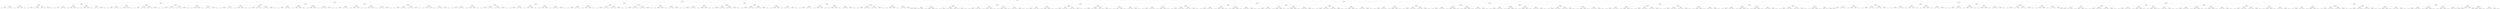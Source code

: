 digraph G{
1310866772 [label="Node{data=[3923, 3923]}"]
1310866772 -> 1125298747
1125298747 [label="Node{data=[1939, 1939]}"]
1125298747 -> 504747198
504747198 [label="Node{data=[1306, 1306]}"]
504747198 -> 603453030
603453030 [label="Node{data=[777, 777]}"]
603453030 -> 2095097809
2095097809 [label="Node{data=[448, 448]}"]
2095097809 -> 716525852
716525852 [label="Node{data=[256, 256]}"]
716525852 -> 448118992
448118992 [label="Node{data=[122, 122]}"]
448118992 -> 107827494
107827494 [label="Node{data=[118, 118]}"]
107827494 -> 2135597077
2135597077 [label="Node{data=[116, 116]}"]
2135597077 -> 2146906961
2146906961 [label="Node{data=[115, 115]}"]
2135597077 -> 1265684287
1265684287 [label="Node{data=[117, 117]}"]
107827494 -> 670581526
670581526 [label="Node{data=[120, 120]}"]
670581526 -> 219678196
219678196 [label="Node{data=[119, 119]}"]
670581526 -> 1270071997
1270071997 [label="Node{data=[121, 121]}"]
448118992 -> 108524995
108524995 [label="Node{data=[126, 126]}"]
108524995 -> 1668478696
1668478696 [label="Node{data=[124, 124]}"]
1668478696 -> 772303063
772303063 [label="Node{data=[123, 123]}"]
1668478696 -> 2071716225
2071716225 [label="Node{data=[125, 125]}"]
108524995 -> 1117506240
1117506240 [label="Node{data=[128, 128]}"]
1117506240 -> 917152205
917152205 [label="Node{data=[127, 127]}"]
1117506240 -> 1535719711
1535719711 [label="Node{data=[248, 248]}"]
716525852 -> 2145037318
2145037318 [label="Node{data=[440, 440]}"]
2145037318 -> 1661707511
1661707511 [label="Node{data=[436, 436]}"]
1661707511 -> 13419922
13419922 [label="Node{data=[434, 434]}"]
13419922 -> 312427861
312427861 [label="Node{data=[329, 329]}"]
13419922 -> 948920732
948920732 [label="Node{data=[435, 435]}"]
1661707511 -> 110970470
110970470 [label="Node{data=[438, 438]}"]
110970470 -> 1612440434
1612440434 [label="Node{data=[437, 437]}"]
110970470 -> 138848201
138848201 [label="Node{data=[439, 439]}"]
2145037318 -> 1258726620
1258726620 [label="Node{data=[444, 444]}"]
1258726620 -> 667182508
667182508 [label="Node{data=[442, 442]}"]
667182508 -> 419103317
419103317 [label="Node{data=[441, 441]}"]
667182508 -> 633243244
633243244 [label="Node{data=[443, 443]}"]
1258726620 -> 1533081155
1533081155 [label="Node{data=[446, 446]}"]
1533081155 -> 1594691974
1594691974 [label="Node{data=[445, 445]}"]
1533081155 -> 530860440
530860440 [label="Node{data=[447, 447]}"]
2095097809 -> 1316499942
1316499942 [label="Node{data=[761, 761]}"]
1316499942 -> 318116996
318116996 [label="Node{data=[636, 636]}"]
318116996 -> 633382525
633382525 [label="Node{data=[477, 477]}"]
633382525 -> 412468180
412468180 [label="Node{data=[450, 450]}"]
412468180 -> 393029153
393029153 [label="Node{data=[449, 449]}"]
412468180 -> 891114108
891114108 [label="Node{data=[471, 471]}"]
633382525 -> 365885932
365885932 [label="Node{data=[593, 593]}"]
365885932 -> 594740194
594740194 [label="Node{data=[562, 562]}"]
365885932 -> 1574004099
1574004099 [label="Node{data=[619, 619]}"]
318116996 -> 33575671
33575671 [label="Node{data=[757, 757]}"]
33575671 -> 1625541314
1625541314 [label="Node{data=[700, 700]}"]
1625541314 -> 1538566447
1538566447 [label="Node{data=[695, 695]}"]
1625541314 -> 228536999
228536999 [label="Node{data=[756, 756]}"]
33575671 -> 218648073
218648073 [label="Node{data=[759, 759]}"]
218648073 -> 1933779120
1933779120 [label="Node{data=[758, 758]}"]
218648073 -> 230691366
230691366 [label="Node{data=[760, 760]}"]
1316499942 -> 2034107187
2034107187 [label="Node{data=[769, 769]}"]
2034107187 -> 906588699
906588699 [label="Node{data=[765, 765]}"]
906588699 -> 1554354890
1554354890 [label="Node{data=[763, 763]}"]
1554354890 -> 1366948442
1366948442 [label="Node{data=[762, 762]}"]
1554354890 -> 1490504925
1490504925 [label="Node{data=[764, 764]}"]
906588699 -> 624125046
624125046 [label="Node{data=[767, 767]}"]
624125046 -> 1441825240
1441825240 [label="Node{data=[766, 766]}"]
624125046 -> 1271204374
1271204374 [label="Node{data=[768, 768]}"]
2034107187 -> 689309207
689309207 [label="Node{data=[773, 773]}"]
689309207 -> 389601175
389601175 [label="Node{data=[771, 771]}"]
389601175 -> 1175943913
1175943913 [label="Node{data=[770, 770]}"]
389601175 -> 627137927
627137927 [label="Node{data=[772, 772]}"]
689309207 -> 1012846978
1012846978 [label="Node{data=[775, 775]}"]
1012846978 -> 1837837809
1837837809 [label="Node{data=[774, 774]}"]
1012846978 -> 280412827
280412827 [label="Node{data=[776, 776]}"]
603453030 -> 1066674287
1066674287 [label="Node{data=[1063, 1063]}"]
1066674287 -> 1963732190
1963732190 [label="Node{data=[793, 793]}"]
1963732190 -> 1096577835
1096577835 [label="Node{data=[785, 785]}"]
1096577835 -> 1733870465
1733870465 [label="Node{data=[781, 781]}"]
1733870465 -> 2039568469
2039568469 [label="Node{data=[779, 779]}"]
2039568469 -> 1836052837
1836052837 [label="Node{data=[778, 778]}"]
2039568469 -> 1325929160
1325929160 [label="Node{data=[780, 780]}"]
1733870465 -> 1852671075
1852671075 [label="Node{data=[783, 783]}"]
1852671075 -> 491600395
491600395 [label="Node{data=[782, 782]}"]
1852671075 -> 263918622
263918622 [label="Node{data=[784, 784]}"]
1096577835 -> 11192691
11192691 [label="Node{data=[789, 789]}"]
11192691 -> 40246169
40246169 [label="Node{data=[787, 787]}"]
40246169 -> 1980757180
1980757180 [label="Node{data=[786, 786]}"]
40246169 -> 558040455
558040455 [label="Node{data=[788, 788]}"]
11192691 -> 2012524941
2012524941 [label="Node{data=[791, 791]}"]
2012524941 -> 1174197817
1174197817 [label="Node{data=[790, 790]}"]
2012524941 -> 1281323054
1281323054 [label="Node{data=[792, 792]}"]
1963732190 -> 1963539231
1963539231 [label="Node{data=[1022, 1022]}"]
1963539231 -> 665027818
665027818 [label="Node{data=[797, 797]}"]
665027818 -> 80597817
80597817 [label="Node{data=[795, 795]}"]
80597817 -> 858000782
858000782 [label="Node{data=[794, 794]}"]
80597817 -> 256448822
256448822 [label="Node{data=[796, 796]}"]
665027818 -> 888559841
888559841 [label="Node{data=[799, 799]}"]
888559841 -> 1590165853
1590165853 [label="Node{data=[798, 798]}"]
888559841 -> 1301491575
1301491575 [label="Node{data=[800, 800]}"]
1963539231 -> 181673818
181673818 [label="Node{data=[1026, 1026]}"]
181673818 -> 216235953
216235953 [label="Node{data=[1024, 1024]}"]
216235953 -> 314529177
314529177 [label="Node{data=[1023, 1023]}"]
216235953 -> 1174616110
1174616110 [label="Node{data=[1025, 1025]}"]
181673818 -> 1820836219
1820836219 [label="Node{data=[1028, 1028]}"]
1820836219 -> 2072913325
2072913325 [label="Node{data=[1027, 1027]}"]
1820836219 -> 334865624
334865624 [label="Node{data=[1029, 1029]}"]
1066674287 -> 1290284224
1290284224 [label="Node{data=[1290, 1290]}"]
1290284224 -> 506896447
506896447 [label="Node{data=[1282, 1282]}"]
506896447 -> 345988377
345988377 [label="Node{data=[1178, 1178]}"]
345988377 -> 720566326
720566326 [label="Node{data=[1095, 1095]}"]
720566326 -> 670130052
670130052 [label="Node{data=[1070, 1070]}"]
720566326 -> 216867869
216867869 [label="Node{data=[1172, 1172]}"]
345988377 -> 1660213004
1660213004 [label="Node{data=[1280, 1280]}"]
1660213004 -> 1601876012
1601876012 [label="Node{data=[1241, 1241]}"]
1660213004 -> 1918552376
1918552376 [label="Node{data=[1281, 1281]}"]
506896447 -> 393397922
393397922 [label="Node{data=[1286, 1286]}"]
393397922 -> 1400516599
1400516599 [label="Node{data=[1284, 1284]}"]
1400516599 -> 1493900900
1493900900 [label="Node{data=[1283, 1283]}"]
1400516599 -> 2109476724
2109476724 [label="Node{data=[1285, 1285]}"]
393397922 -> 2096791991
2096791991 [label="Node{data=[1288, 1288]}"]
2096791991 -> 2130512968
2130512968 [label="Node{data=[1287, 1287]}"]
2096791991 -> 2131023309
2131023309 [label="Node{data=[1289, 1289]}"]
1290284224 -> 1658757878
1658757878 [label="Node{data=[1298, 1298]}"]
1658757878 -> 1241608227
1241608227 [label="Node{data=[1294, 1294]}"]
1241608227 -> 1552464487
1552464487 [label="Node{data=[1292, 1292]}"]
1552464487 -> 100382342
100382342 [label="Node{data=[1291, 1291]}"]
1552464487 -> 304442845
304442845 [label="Node{data=[1293, 1293]}"]
1241608227 -> 1399097298
1399097298 [label="Node{data=[1296, 1296]}"]
1399097298 -> 1252410459
1252410459 [label="Node{data=[1295, 1295]}"]
1399097298 -> 305234959
305234959 [label="Node{data=[1297, 1297]}"]
1658757878 -> 725833745
725833745 [label="Node{data=[1302, 1302]}"]
725833745 -> 1559101628
1559101628 [label="Node{data=[1300, 1300]}"]
1559101628 -> 605164518
605164518 [label="Node{data=[1299, 1299]}"]
1559101628 -> 975043223
975043223 [label="Node{data=[1301, 1301]}"]
725833745 -> 187674133
187674133 [label="Node{data=[1304, 1304]}"]
187674133 -> 669561900
669561900 [label="Node{data=[1303, 1303]}"]
187674133 -> 332467732
332467732 [label="Node{data=[1305, 1305]}"]
504747198 -> 1187874747
1187874747 [label="Node{data=[1370, 1370]}"]
1187874747 -> 811910769
811910769 [label="Node{data=[1338, 1338]}"]
811910769 -> 1389321605
1389321605 [label="Node{data=[1322, 1322]}"]
1389321605 -> 1240811622
1240811622 [label="Node{data=[1314, 1314]}"]
1240811622 -> 1672474300
1672474300 [label="Node{data=[1310, 1310]}"]
1672474300 -> 1978592246
1978592246 [label="Node{data=[1308, 1308]}"]
1978592246 -> 1566942139
1566942139 [label="Node{data=[1307, 1307]}"]
1978592246 -> 1043359241
1043359241 [label="Node{data=[1309, 1309]}"]
1672474300 -> 578200957
578200957 [label="Node{data=[1312, 1312]}"]
578200957 -> 541412254
541412254 [label="Node{data=[1311, 1311]}"]
578200957 -> 1347247190
1347247190 [label="Node{data=[1313, 1313]}"]
1240811622 -> 1836083320
1836083320 [label="Node{data=[1318, 1318]}"]
1836083320 -> 2059036134
2059036134 [label="Node{data=[1316, 1316]}"]
2059036134 -> 1881786516
1881786516 [label="Node{data=[1315, 1315]}"]
2059036134 -> 1245484331
1245484331 [label="Node{data=[1317, 1317]}"]
1836083320 -> 610338748
610338748 [label="Node{data=[1320, 1320]}"]
610338748 -> 224248707
224248707 [label="Node{data=[1319, 1319]}"]
610338748 -> 864999380
864999380 [label="Node{data=[1321, 1321]}"]
1389321605 -> 498436419
498436419 [label="Node{data=[1330, 1330]}"]
498436419 -> 835002798
835002798 [label="Node{data=[1326, 1326]}"]
835002798 -> 1390915022
1390915022 [label="Node{data=[1324, 1324]}"]
1390915022 -> 395505713
395505713 [label="Node{data=[1323, 1323]}"]
1390915022 -> 643599377
643599377 [label="Node{data=[1325, 1325]}"]
835002798 -> 1040974117
1040974117 [label="Node{data=[1328, 1328]}"]
1040974117 -> 1365922551
1365922551 [label="Node{data=[1327, 1327]}"]
1040974117 -> 1366893459
1366893459 [label="Node{data=[1329, 1329]}"]
498436419 -> 319226281
319226281 [label="Node{data=[1334, 1334]}"]
319226281 -> 1297891269
1297891269 [label="Node{data=[1332, 1332]}"]
1297891269 -> 1310863731
1310863731 [label="Node{data=[1331, 1331]}"]
1297891269 -> 1449125535
1449125535 [label="Node{data=[1333, 1333]}"]
319226281 -> 2113843124
2113843124 [label="Node{data=[1336, 1336]}"]
2113843124 -> 1366296025
1366296025 [label="Node{data=[1335, 1335]}"]
2113843124 -> 243670829
243670829 [label="Node{data=[1337, 1337]}"]
811910769 -> 658799484
658799484 [label="Node{data=[1354, 1354]}"]
658799484 -> 802157359
802157359 [label="Node{data=[1346, 1346]}"]
802157359 -> 2126538178
2126538178 [label="Node{data=[1342, 1342]}"]
2126538178 -> 1073832512
1073832512 [label="Node{data=[1340, 1340]}"]
1073832512 -> 1150975655
1150975655 [label="Node{data=[1339, 1339]}"]
1073832512 -> 345815952
345815952 [label="Node{data=[1341, 1341]}"]
2126538178 -> 1762603700
1762603700 [label="Node{data=[1344, 1344]}"]
1762603700 -> 584539831
584539831 [label="Node{data=[1343, 1343]}"]
1762603700 -> 900690700
900690700 [label="Node{data=[1345, 1345]}"]
802157359 -> 1151208978
1151208978 [label="Node{data=[1350, 1350]}"]
1151208978 -> 1418989223
1418989223 [label="Node{data=[1348, 1348]}"]
1418989223 -> 1278136420
1278136420 [label="Node{data=[1347, 1347]}"]
1418989223 -> 39321086
39321086 [label="Node{data=[1349, 1349]}"]
1151208978 -> 906857784
906857784 [label="Node{data=[1352, 1352]}"]
906857784 -> 1117277288
1117277288 [label="Node{data=[1351, 1351]}"]
906857784 -> 2014251439
2014251439 [label="Node{data=[1353, 1353]}"]
658799484 -> 1158325085
1158325085 [label="Node{data=[1362, 1362]}"]
1158325085 -> 531923593
531923593 [label="Node{data=[1358, 1358]}"]
531923593 -> 525297179
525297179 [label="Node{data=[1356, 1356]}"]
525297179 -> 529352236
529352236 [label="Node{data=[1355, 1355]}"]
525297179 -> 260906699
260906699 [label="Node{data=[1357, 1357]}"]
531923593 -> 873887097
873887097 [label="Node{data=[1360, 1360]}"]
873887097 -> 1351463518
1351463518 [label="Node{data=[1359, 1359]}"]
873887097 -> 625226309
625226309 [label="Node{data=[1361, 1361]}"]
1158325085 -> 1113070432
1113070432 [label="Node{data=[1366, 1366]}"]
1113070432 -> 1164051439
1164051439 [label="Node{data=[1364, 1364]}"]
1164051439 -> 2025870943
2025870943 [label="Node{data=[1363, 1363]}"]
1164051439 -> 2089977112
2089977112 [label="Node{data=[1365, 1365]}"]
1113070432 -> 2115179249
2115179249 [label="Node{data=[1368, 1368]}"]
2115179249 -> 725293991
725293991 [label="Node{data=[1367, 1367]}"]
2115179249 -> 1370735153
1370735153 [label="Node{data=[1369, 1369]}"]
1187874747 -> 971056986
971056986 [label="Node{data=[1627, 1627]}"]
971056986 -> 1602436621
1602436621 [label="Node{data=[1541, 1541]}"]
1602436621 -> 748085369
748085369 [label="Node{data=[1378, 1378]}"]
748085369 -> 1669008784
1669008784 [label="Node{data=[1374, 1374]}"]
1669008784 -> 1401957714
1401957714 [label="Node{data=[1372, 1372]}"]
1401957714 -> 354747003
354747003 [label="Node{data=[1371, 1371]}"]
1401957714 -> 237743502
237743502 [label="Node{data=[1373, 1373]}"]
1669008784 -> 898053718
898053718 [label="Node{data=[1376, 1376]}"]
898053718 -> 1739548425
1739548425 [label="Node{data=[1375, 1375]}"]
898053718 -> 1512343389
1512343389 [label="Node{data=[1377, 1377]}"]
748085369 -> 154142282
154142282 [label="Node{data=[1456, 1456]}"]
154142282 -> 92906684
92906684 [label="Node{data=[1380, 1380]}"]
92906684 -> 419568683
419568683 [label="Node{data=[1379, 1379]}"]
92906684 -> 1742892601
1742892601 [label="Node{data=[1381, 1381]}"]
154142282 -> 1860773593
1860773593 [label="Node{data=[1482, 1482]}"]
1860773593 -> 638440444
638440444 [label="Node{data=[1461, 1461]}"]
1860773593 -> 803692626
803692626 [label="Node{data=[1490, 1490]}"]
1602436621 -> 1535131697
1535131697 [label="Node{data=[1619, 1619]}"]
1535131697 -> 2096659062
2096659062 [label="Node{data=[1615, 1615]}"]
2096659062 -> 883082278
883082278 [label="Node{data=[1613, 1613]}"]
883082278 -> 550754064
550754064 [label="Node{data=[1579, 1579]}"]
883082278 -> 2030799603
2030799603 [label="Node{data=[1614, 1614]}"]
2096659062 -> 1176466542
1176466542 [label="Node{data=[1617, 1617]}"]
1176466542 -> 1690180479
1690180479 [label="Node{data=[1616, 1616]}"]
1176466542 -> 1525365679
1525365679 [label="Node{data=[1618, 1618]}"]
1535131697 -> 2131914259
2131914259 [label="Node{data=[1623, 1623]}"]
2131914259 -> 1116985755
1116985755 [label="Node{data=[1621, 1621]}"]
1116985755 -> 1457674069
1457674069 [label="Node{data=[1620, 1620]}"]
1116985755 -> 1431775333
1431775333 [label="Node{data=[1622, 1622]}"]
2131914259 -> 970565162
970565162 [label="Node{data=[1625, 1625]}"]
970565162 -> 1700462475
1700462475 [label="Node{data=[1624, 1624]}"]
970565162 -> 558253194
558253194 [label="Node{data=[1626, 1626]}"]
971056986 -> 1295926471
1295926471 [label="Node{data=[1713, 1713]}"]
1295926471 -> 958546876
958546876 [label="Node{data=[1677, 1677]}"]
958546876 -> 196494772
196494772 [label="Node{data=[1631, 1631]}"]
196494772 -> 407319132
407319132 [label="Node{data=[1629, 1629]}"]
407319132 -> 660620783
660620783 [label="Node{data=[1628, 1628]}"]
407319132 -> 208981276
208981276 [label="Node{data=[1630, 1630]}"]
196494772 -> 894870211
894870211 [label="Node{data=[1633, 1633]}"]
894870211 -> 337814503
337814503 [label="Node{data=[1632, 1632]}"]
894870211 -> 835240881
835240881 [label="Node{data=[1634, 1634]}"]
958546876 -> 469693625
469693625 [label="Node{data=[1709, 1709]}"]
469693625 -> 457051583
457051583 [label="Node{data=[1707, 1707]}"]
457051583 -> 444774564
444774564 [label="Node{data=[1706, 1706]}"]
457051583 -> 1830823182
1830823182 [label="Node{data=[1708, 1708]}"]
469693625 -> 26693423
26693423 [label="Node{data=[1711, 1711]}"]
26693423 -> 1789917527
1789917527 [label="Node{data=[1710, 1710]}"]
26693423 -> 1709652798
1709652798 [label="Node{data=[1712, 1712]}"]
1295926471 -> 159611609
159611609 [label="Node{data=[1754, 1754]}"]
159611609 -> 844542705
844542705 [label="Node{data=[1750, 1750]}"]
844542705 -> 665223341
665223341 [label="Node{data=[1748, 1748]}"]
665223341 -> 2068083116
2068083116 [label="Node{data=[1747, 1747]}"]
665223341 -> 1770228143
1770228143 [label="Node{data=[1749, 1749]}"]
844542705 -> 1850048340
1850048340 [label="Node{data=[1752, 1752]}"]
1850048340 -> 2113223129
2113223129 [label="Node{data=[1751, 1751]}"]
1850048340 -> 635760346
635760346 [label="Node{data=[1753, 1753]}"]
159611609 -> 1348453688
1348453688 [label="Node{data=[1930, 1930]}"]
1348453688 -> 363184056
363184056 [label="Node{data=[1756, 1756]}"]
363184056 -> 1095395108
1095395108 [label="Node{data=[1755, 1755]}"]
363184056 -> 1130021865
1130021865 [label="Node{data=[1905, 1905]}"]
1348453688 -> 1828890815
1828890815 [label="Node{data=[1937, 1937]}"]
1828890815 -> 1440912088
1440912088 [label="Node{data=[1936, 1936]}"]
1828890815 -> 1199811591
1199811591 [label="Node{data=[1938, 1938]}"]
1125298747 -> 1389587093
1389587093 [label="Node{data=[3436, 3436]}"]
1389587093 -> 711751456
711751456 [label="Node{data=[2261, 2261]}"]
711751456 -> 1801012455
1801012455 [label="Node{data=[2115, 2115]}"]
1801012455 -> 836775455
836775455 [label="Node{data=[1955, 1955]}"]
836775455 -> 2024701300
2024701300 [label="Node{data=[1947, 1947]}"]
2024701300 -> 833802294
833802294 [label="Node{data=[1943, 1943]}"]
833802294 -> 284017819
284017819 [label="Node{data=[1941, 1941]}"]
284017819 -> 550342735
550342735 [label="Node{data=[1940, 1940]}"]
284017819 -> 730008831
730008831 [label="Node{data=[1942, 1942]}"]
833802294 -> 211245785
211245785 [label="Node{data=[1945, 1945]}"]
211245785 -> 1923124940
1923124940 [label="Node{data=[1944, 1944]}"]
211245785 -> 1050883903
1050883903 [label="Node{data=[1946, 1946]}"]
2024701300 -> 225718496
225718496 [label="Node{data=[1951, 1951]}"]
225718496 -> 998502917
998502917 [label="Node{data=[1949, 1949]}"]
998502917 -> 1302580567
1302580567 [label="Node{data=[1948, 1948]}"]
998502917 -> 1780351251
1780351251 [label="Node{data=[1950, 1950]}"]
225718496 -> 1187106688
1187106688 [label="Node{data=[1953, 1953]}"]
1187106688 -> 1660292743
1660292743 [label="Node{data=[1952, 1952]}"]
1187106688 -> 837598971
837598971 [label="Node{data=[1954, 1954]}"]
836775455 -> 727721804
727721804 [label="Node{data=[1973, 1973]}"]
727721804 -> 1670729839
1670729839 [label="Node{data=[1969, 1969]}"]
1670729839 -> 835053740
835053740 [label="Node{data=[1967, 1967]}"]
835053740 -> 1695187721
1695187721 [label="Node{data=[1956, 1956]}"]
835053740 -> 1333432995
1333432995 [label="Node{data=[1968, 1968]}"]
1670729839 -> 111518987
111518987 [label="Node{data=[1971, 1971]}"]
111518987 -> 414957051
414957051 [label="Node{data=[1970, 1970]}"]
111518987 -> 697853742
697853742 [label="Node{data=[1972, 1972]}"]
727721804 -> 854329140
854329140 [label="Node{data=[1977, 1977]}"]
854329140 -> 432693663
432693663 [label="Node{data=[1975, 1975]}"]
432693663 -> 1549488952
1549488952 [label="Node{data=[1974, 1974]}"]
432693663 -> 907083402
907083402 [label="Node{data=[1976, 1976]}"]
854329140 -> 1679264475
1679264475 [label="Node{data=[2024, 2024]}"]
1679264475 -> 781961567
781961567 [label="Node{data=[1978, 1978]}"]
1679264475 -> 677350695
677350695 [label="Node{data=[2104, 2104]}"]
1801012455 -> 420139528
420139528 [label="Node{data=[2148, 2148]}"]
420139528 -> 1091814048
1091814048 [label="Node{data=[2140, 2140]}"]
1091814048 -> 833759980
833759980 [label="Node{data=[2136, 2136]}"]
833759980 -> 1708175176
1708175176 [label="Node{data=[2134, 2134]}"]
1708175176 -> 705014632
705014632 [label="Node{data=[2133, 2133]}"]
1708175176 -> 1977379402
1977379402 [label="Node{data=[2135, 2135]}"]
833759980 -> 1436146519
1436146519 [label="Node{data=[2138, 2138]}"]
1436146519 -> 903058499
903058499 [label="Node{data=[2137, 2137]}"]
1436146519 -> 847918970
847918970 [label="Node{data=[2139, 2139]}"]
1091814048 -> 605197659
605197659 [label="Node{data=[2144, 2144]}"]
605197659 -> 1070244333
1070244333 [label="Node{data=[2142, 2142]}"]
1070244333 -> 378690523
378690523 [label="Node{data=[2141, 2141]}"]
1070244333 -> 1967165332
1967165332 [label="Node{data=[2143, 2143]}"]
605197659 -> 1170760746
1170760746 [label="Node{data=[2146, 2146]}"]
1170760746 -> 795308215
795308215 [label="Node{data=[2145, 2145]}"]
1170760746 -> 732932611
732932611 [label="Node{data=[2147, 2147]}"]
420139528 -> 1516420301
1516420301 [label="Node{data=[2156, 2156]}"]
1516420301 -> 1544387231
1544387231 [label="Node{data=[2152, 2152]}"]
1544387231 -> 1216043873
1216043873 [label="Node{data=[2150, 2150]}"]
1216043873 -> 517083103
517083103 [label="Node{data=[2149, 2149]}"]
1216043873 -> 1369000988
1369000988 [label="Node{data=[2151, 2151]}"]
1544387231 -> 1719082290
1719082290 [label="Node{data=[2154, 2154]}"]
1719082290 -> 1959125710
1959125710 [label="Node{data=[2153, 2153]}"]
1719082290 -> 2053617534
2053617534 [label="Node{data=[2155, 2155]}"]
1516420301 -> 1627778434
1627778434 [label="Node{data=[2257, 2257]}"]
1627778434 -> 1061544477
1061544477 [label="Node{data=[2190, 2190]}"]
1061544477 -> 1691198633
1691198633 [label="Node{data=[2159, 2159]}"]
1061544477 -> 592851721
592851721 [label="Node{data=[2246, 2246]}"]
1627778434 -> 1844552476
1844552476 [label="Node{data=[2259, 2259]}"]
1844552476 -> 2109006261
2109006261 [label="Node{data=[2258, 2258]}"]
1844552476 -> 1951791686
1951791686 [label="Node{data=[2260, 2260]}"]
711751456 -> 1711886782
1711886782 [label="Node{data=[2328, 2328]}"]
1711886782 -> 109115168
109115168 [label="Node{data=[2312, 2312]}"]
109115168 -> 1549993740
1549993740 [label="Node{data=[2269, 2269]}"]
1549993740 -> 129974540
129974540 [label="Node{data=[2265, 2265]}"]
129974540 -> 722953444
722953444 [label="Node{data=[2263, 2263]}"]
722953444 -> 707768145
707768145 [label="Node{data=[2262, 2262]}"]
722953444 -> 1848678015
1848678015 [label="Node{data=[2264, 2264]}"]
129974540 -> 326765972
326765972 [label="Node{data=[2267, 2267]}"]
326765972 -> 64645979
64645979 [label="Node{data=[2266, 2266]}"]
326765972 -> 1423448406
1423448406 [label="Node{data=[2268, 2268]}"]
1549993740 -> 1051852508
1051852508 [label="Node{data=[2308, 2308]}"]
1051852508 -> 2112115251
2112115251 [label="Node{data=[2301, 2301]}"]
2112115251 -> 766803559
766803559 [label="Node{data=[2273, 2273]}"]
2112115251 -> 959627310
959627310 [label="Node{data=[2307, 2307]}"]
1051852508 -> 138710730
138710730 [label="Node{data=[2310, 2310]}"]
138710730 -> 1475223611
1475223611 [label="Node{data=[2309, 2309]}"]
138710730 -> 1495739367
1495739367 [label="Node{data=[2311, 2311]}"]
109115168 -> 1983624029
1983624029 [label="Node{data=[2320, 2320]}"]
1983624029 -> 1520779662
1520779662 [label="Node{data=[2316, 2316]}"]
1520779662 -> 2087476505
2087476505 [label="Node{data=[2314, 2314]}"]
2087476505 -> 485767520
485767520 [label="Node{data=[2313, 2313]}"]
2087476505 -> 931057912
931057912 [label="Node{data=[2315, 2315]}"]
1520779662 -> 1202151080
1202151080 [label="Node{data=[2318, 2318]}"]
1202151080 -> 1497192400
1497192400 [label="Node{data=[2317, 2317]}"]
1202151080 -> 1681869486
1681869486 [label="Node{data=[2319, 2319]}"]
1983624029 -> 629653441
629653441 [label="Node{data=[2324, 2324]}"]
629653441 -> 1479075783
1479075783 [label="Node{data=[2322, 2322]}"]
1479075783 -> 1805170885
1805170885 [label="Node{data=[2321, 2321]}"]
1479075783 -> 1978459426
1978459426 [label="Node{data=[2323, 2323]}"]
629653441 -> 1829578217
1829578217 [label="Node{data=[2326, 2326]}"]
1829578217 -> 1912926544
1912926544 [label="Node{data=[2325, 2325]}"]
1829578217 -> 1559503173
1559503173 [label="Node{data=[2327, 2327]}"]
1711886782 -> 1310923276
1310923276 [label="Node{data=[2572, 2572]}"]
1310923276 -> 1250253900
1250253900 [label="Node{data=[2564, 2564]}"]
1250253900 -> 534690365
534690365 [label="Node{data=[2332, 2332]}"]
534690365 -> 1658670730
1658670730 [label="Node{data=[2330, 2330]}"]
1658670730 -> 880335783
880335783 [label="Node{data=[2329, 2329]}"]
1658670730 -> 1426036312
1426036312 [label="Node{data=[2331, 2331]}"]
534690365 -> 1041940904
1041940904 [label="Node{data=[2391, 2391]}"]
1041940904 -> 918249983
918249983 [label="Node{data=[2367, 2367]}"]
1041940904 -> 1147941228
1147941228 [label="Node{data=[2394, 2394]}"]
1250253900 -> 1820930799
1820930799 [label="Node{data=[2568, 2568]}"]
1820930799 -> 83274071
83274071 [label="Node{data=[2566, 2566]}"]
83274071 -> 1764721839
1764721839 [label="Node{data=[2565, 2565]}"]
83274071 -> 1282228151
1282228151 [label="Node{data=[2567, 2567]}"]
1820930799 -> 1767273119
1767273119 [label="Node{data=[2570, 2570]}"]
1767273119 -> 1482408691
1482408691 [label="Node{data=[2569, 2569]}"]
1767273119 -> 1296318379
1296318379 [label="Node{data=[2571, 2571]}"]
1310923276 -> 1752244531
1752244531 [label="Node{data=[2692, 2692]}"]
1752244531 -> 854160424
854160424 [label="Node{data=[2576, 2576]}"]
854160424 -> 874738908
874738908 [label="Node{data=[2574, 2574]}"]
874738908 -> 1492561044
1492561044 [label="Node{data=[2573, 2573]}"]
874738908 -> 971990528
971990528 [label="Node{data=[2575, 2575]}"]
854160424 -> 1079909665
1079909665 [label="Node{data=[2578, 2578]}"]
1079909665 -> 1878266978
1878266978 [label="Node{data=[2577, 2577]}"]
1079909665 -> 42702596
42702596 [label="Node{data=[2668, 2668]}"]
1752244531 -> 1075195443
1075195443 [label="Node{data=[3097, 3097]}"]
1075195443 -> 1888584709
1888584709 [label="Node{data=[2819, 2819]}"]
1888584709 -> 1065998705
1065998705 [label="Node{data=[2711, 2711]}"]
1888584709 -> 1642355251
1642355251 [label="Node{data=[2876, 2876]}"]
1075195443 -> 275941258
275941258 [label="Node{data=[3353, 3353]}"]
275941258 -> 1816102957
1816102957 [label="Node{data=[3104, 3104]}"]
275941258 -> 487364234
487364234 [label="Node{data=[3428, 3428]}"]
1389587093 -> 1585079002
1585079002 [label="Node{data=[3710, 3710]}"]
1585079002 -> 1513156680
1513156680 [label="Node{data=[3678, 3678]}"]
1513156680 -> 1256089027
1256089027 [label="Node{data=[3630, 3630]}"]
1256089027 -> 857670356
857670356 [label="Node{data=[3622, 3622]}"]
857670356 -> 1056885471
1056885471 [label="Node{data=[3610, 3610]}"]
1056885471 -> 1670500344
1670500344 [label="Node{data=[3481, 3481]}"]
1670500344 -> 1515740724
1515740724 [label="Node{data=[3480, 3480]}"]
1670500344 -> 286977545
286977545 [label="Node{data=[3609, 3609]}"]
1056885471 -> 1501193927
1501193927 [label="Node{data=[3612, 3612]}"]
1501193927 -> 888769567
888769567 [label="Node{data=[3611, 3611]}"]
1501193927 -> 742972746
742972746 [label="Node{data=[3613, 3613]}"]
857670356 -> 1784943724
1784943724 [label="Node{data=[3626, 3626]}"]
1784943724 -> 1621232569
1621232569 [label="Node{data=[3624, 3624]}"]
1621232569 -> 415496902
415496902 [label="Node{data=[3623, 3623]}"]
1621232569 -> 1913378329
1913378329 [label="Node{data=[3625, 3625]}"]
1784943724 -> 948333376
948333376 [label="Node{data=[3628, 3628]}"]
948333376 -> 1216958506
1216958506 [label="Node{data=[3627, 3627]}"]
948333376 -> 1335596599
1335596599 [label="Node{data=[3629, 3629]}"]
1256089027 -> 1661741763
1661741763 [label="Node{data=[3638, 3638]}"]
1661741763 -> 1759216009
1759216009 [label="Node{data=[3634, 3634]}"]
1759216009 -> 1783731384
1783731384 [label="Node{data=[3632, 3632]}"]
1783731384 -> 2036899307
2036899307 [label="Node{data=[3631, 3631]}"]
1783731384 -> 2075195959
2075195959 [label="Node{data=[3633, 3633]}"]
1759216009 -> 1330903809
1330903809 [label="Node{data=[3636, 3636]}"]
1330903809 -> 692142599
692142599 [label="Node{data=[3635, 3635]}"]
1330903809 -> 351995137
351995137 [label="Node{data=[3637, 3637]}"]
1661741763 -> 1759913195
1759913195 [label="Node{data=[3642, 3642]}"]
1759913195 -> 943542533
943542533 [label="Node{data=[3640, 3640]}"]
943542533 -> 458194303
458194303 [label="Node{data=[3639, 3639]}"]
943542533 -> 1464901658
1464901658 [label="Node{data=[3641, 3641]}"]
1759913195 -> 247990119
247990119 [label="Node{data=[3647, 3647]}"]
247990119 -> 1555028674
1555028674 [label="Node{data=[3643, 3643]}"]
247990119 -> 1013706925
1013706925 [label="Node{data=[3677, 3677]}"]
1513156680 -> 1852430154
1852430154 [label="Node{data=[3694, 3694]}"]
1852430154 -> 542381791
542381791 [label="Node{data=[3686, 3686]}"]
542381791 -> 34583005
34583005 [label="Node{data=[3682, 3682]}"]
34583005 -> 1635964841
1635964841 [label="Node{data=[3680, 3680]}"]
1635964841 -> 1097965396
1097965396 [label="Node{data=[3679, 3679]}"]
1635964841 -> 1100188491
1100188491 [label="Node{data=[3681, 3681]}"]
34583005 -> 1055738877
1055738877 [label="Node{data=[3684, 3684]}"]
1055738877 -> 1227222038
1227222038 [label="Node{data=[3683, 3683]}"]
1055738877 -> 82002265
82002265 [label="Node{data=[3685, 3685]}"]
542381791 -> 1500990301
1500990301 [label="Node{data=[3690, 3690]}"]
1500990301 -> 227623213
227623213 [label="Node{data=[3688, 3688]}"]
227623213 -> 1798457813
1798457813 [label="Node{data=[3687, 3687]}"]
227623213 -> 1967465571
1967465571 [label="Node{data=[3689, 3689]}"]
1500990301 -> 369865781
369865781 [label="Node{data=[3692, 3692]}"]
369865781 -> 294918128
294918128 [label="Node{data=[3691, 3691]}"]
369865781 -> 1745983734
1745983734 [label="Node{data=[3693, 3693]}"]
1852430154 -> 883675051
883675051 [label="Node{data=[3702, 3702]}"]
883675051 -> 2143973143
2143973143 [label="Node{data=[3698, 3698]}"]
2143973143 -> 1322310793
1322310793 [label="Node{data=[3696, 3696]}"]
1322310793 -> 719465357
719465357 [label="Node{data=[3695, 3695]}"]
1322310793 -> 1088323565
1088323565 [label="Node{data=[3697, 3697]}"]
2143973143 -> 1816138294
1816138294 [label="Node{data=[3700, 3700]}"]
1816138294 -> 616349603
616349603 [label="Node{data=[3699, 3699]}"]
1816138294 -> 532240122
532240122 [label="Node{data=[3701, 3701]}"]
883675051 -> 741041143
741041143 [label="Node{data=[3706, 3706]}"]
741041143 -> 1083573734
1083573734 [label="Node{data=[3704, 3704]}"]
1083573734 -> 26672112
26672112 [label="Node{data=[3703, 3703]}"]
1083573734 -> 1414357950
1414357950 [label="Node{data=[3705, 3705]}"]
741041143 -> 596543003
596543003 [label="Node{data=[3708, 3708]}"]
596543003 -> 1397169849
1397169849 [label="Node{data=[3707, 3707]}"]
596543003 -> 1698182746
1698182746 [label="Node{data=[3709, 3709]}"]
1585079002 -> 1515710928
1515710928 [label="Node{data=[3891, 3891]}"]
1515710928 -> 222171871
222171871 [label="Node{data=[3726, 3726]}"]
222171871 -> 1718056727
1718056727 [label="Node{data=[3718, 3718]}"]
1718056727 -> 1120470887
1120470887 [label="Node{data=[3714, 3714]}"]
1120470887 -> 666201991
666201991 [label="Node{data=[3712, 3712]}"]
666201991 -> 1524644164
1524644164 [label="Node{data=[3711, 3711]}"]
666201991 -> 132260544
132260544 [label="Node{data=[3713, 3713]}"]
1120470887 -> 228261732
228261732 [label="Node{data=[3716, 3716]}"]
228261732 -> 23027719
23027719 [label="Node{data=[3715, 3715]}"]
228261732 -> 1512985457
1512985457 [label="Node{data=[3717, 3717]}"]
1718056727 -> 1280085718
1280085718 [label="Node{data=[3722, 3722]}"]
1280085718 -> 385296868
385296868 [label="Node{data=[3720, 3720]}"]
385296868 -> 1817324645
1817324645 [label="Node{data=[3719, 3719]}"]
385296868 -> 1154441029
1154441029 [label="Node{data=[3721, 3721]}"]
1280085718 -> 1818051380
1818051380 [label="Node{data=[3724, 3724]}"]
1818051380 -> 1128988498
1128988498 [label="Node{data=[3723, 3723]}"]
1818051380 -> 1040634458
1040634458 [label="Node{data=[3725, 3725]}"]
222171871 -> 9275304
9275304 [label="Node{data=[3883, 3883]}"]
9275304 -> 105848942
105848942 [label="Node{data=[3791, 3791]}"]
105848942 -> 309063578
309063578 [label="Node{data=[3728, 3728]}"]
309063578 -> 444038031
444038031 [label="Node{data=[3727, 3727]}"]
309063578 -> 1990926254
1990926254 [label="Node{data=[3750, 3750]}"]
105848942 -> 152575301
152575301 [label="Node{data=[3881, 3881]}"]
152575301 -> 1145189571
1145189571 [label="Node{data=[3851, 3851]}"]
152575301 -> 1707644103
1707644103 [label="Node{data=[3882, 3882]}"]
9275304 -> 1261478335
1261478335 [label="Node{data=[3887, 3887]}"]
1261478335 -> 34308009
34308009 [label="Node{data=[3885, 3885]}"]
34308009 -> 1471854343
1471854343 [label="Node{data=[3884, 3884]}"]
34308009 -> 1995800475
1995800475 [label="Node{data=[3886, 3886]}"]
1261478335 -> 948311459
948311459 [label="Node{data=[3889, 3889]}"]
948311459 -> 1630130989
1630130989 [label="Node{data=[3888, 3888]}"]
948311459 -> 1672041088
1672041088 [label="Node{data=[3890, 3890]}"]
1515710928 -> 1048436937
1048436937 [label="Node{data=[3907, 3907]}"]
1048436937 -> 912179624
912179624 [label="Node{data=[3899, 3899]}"]
912179624 -> 432131317
432131317 [label="Node{data=[3895, 3895]}"]
432131317 -> 810917919
810917919 [label="Node{data=[3893, 3893]}"]
810917919 -> 1644127604
1644127604 [label="Node{data=[3892, 3892]}"]
810917919 -> 560773986
560773986 [label="Node{data=[3894, 3894]}"]
432131317 -> 920481246
920481246 [label="Node{data=[3897, 3897]}"]
920481246 -> 731215426
731215426 [label="Node{data=[3896, 3896]}"]
920481246 -> 836465281
836465281 [label="Node{data=[3898, 3898]}"]
912179624 -> 1973971059
1973971059 [label="Node{data=[3903, 3903]}"]
1973971059 -> 675698821
675698821 [label="Node{data=[3901, 3901]}"]
675698821 -> 677448873
677448873 [label="Node{data=[3900, 3900]}"]
675698821 -> 1120152670
1120152670 [label="Node{data=[3902, 3902]}"]
1973971059 -> 1956200325
1956200325 [label="Node{data=[3905, 3905]}"]
1956200325 -> 1854002147
1854002147 [label="Node{data=[3904, 3904]}"]
1956200325 -> 1311088350
1311088350 [label="Node{data=[3906, 3906]}"]
1048436937 -> 769719704
769719704 [label="Node{data=[3915, 3915]}"]
769719704 -> 280533686
280533686 [label="Node{data=[3911, 3911]}"]
280533686 -> 1892048265
1892048265 [label="Node{data=[3909, 3909]}"]
1892048265 -> 318242337
318242337 [label="Node{data=[3908, 3908]}"]
1892048265 -> 944885210
944885210 [label="Node{data=[3910, 3910]}"]
280533686 -> 1818795340
1818795340 [label="Node{data=[3913, 3913]}"]
1818795340 -> 780189533
780189533 [label="Node{data=[3912, 3912]}"]
1818795340 -> 53168730
53168730 [label="Node{data=[3914, 3914]}"]
769719704 -> 891451640
891451640 [label="Node{data=[3919, 3919]}"]
891451640 -> 487068141
487068141 [label="Node{data=[3917, 3917]}"]
487068141 -> 911818566
911818566 [label="Node{data=[3916, 3916]}"]
487068141 -> 1878645325
1878645325 [label="Node{data=[3918, 3918]}"]
891451640 -> 1236966130
1236966130 [label="Node{data=[3921, 3921]}"]
1236966130 -> 341863761
341863761 [label="Node{data=[3920, 3920]}"]
1236966130 -> 1799144340
1799144340 [label="Node{data=[3922, 3922]}"]
1310866772 -> 1245071116
1245071116 [label="Node{data=[7743, 7743]}"]
1245071116 -> 1472608690
1472608690 [label="Node{data=[5457, 5457]}"]
1472608690 -> 1088150782
1088150782 [label="Node{data=[4188, 4188]}"]
1088150782 -> 1308006162
1308006162 [label="Node{data=[4036, 4036]}"]
1308006162 -> 897628039
897628039 [label="Node{data=[4004, 4004]}"]
897628039 -> 1408045868
1408045868 [label="Node{data=[3939, 3939]}"]
1408045868 -> 1297025411
1297025411 [label="Node{data=[3931, 3931]}"]
1297025411 -> 888691007
888691007 [label="Node{data=[3927, 3927]}"]
888691007 -> 83160232
83160232 [label="Node{data=[3925, 3925]}"]
83160232 -> 1069280105
1069280105 [label="Node{data=[3924, 3924]}"]
83160232 -> 168689164
168689164 [label="Node{data=[3926, 3926]}"]
888691007 -> 2093645779
2093645779 [label="Node{data=[3929, 3929]}"]
2093645779 -> 1610108238
1610108238 [label="Node{data=[3928, 3928]}"]
2093645779 -> 1073223035
1073223035 [label="Node{data=[3930, 3930]}"]
1297025411 -> 1524658454
1524658454 [label="Node{data=[3935, 3935]}"]
1524658454 -> 1979431294
1979431294 [label="Node{data=[3933, 3933]}"]
1979431294 -> 1752434866
1752434866 [label="Node{data=[3932, 3932]}"]
1979431294 -> 400067338
400067338 [label="Node{data=[3934, 3934]}"]
1524658454 -> 1315512358
1315512358 [label="Node{data=[3937, 3937]}"]
1315512358 -> 1718698204
1718698204 [label="Node{data=[3936, 3936]}"]
1315512358 -> 772339000
772339000 [label="Node{data=[3938, 3938]}"]
1408045868 -> 2103163688
2103163688 [label="Node{data=[3996, 3996]}"]
2103163688 -> 2058669237
2058669237 [label="Node{data=[3943, 3943]}"]
2058669237 -> 380568735
380568735 [label="Node{data=[3941, 3941]}"]
380568735 -> 2145878599
2145878599 [label="Node{data=[3940, 3940]}"]
380568735 -> 1606808680
1606808680 [label="Node{data=[3942, 3942]}"]
2058669237 -> 55073345
55073345 [label="Node{data=[3945, 3945]}"]
55073345 -> 1831681355
1831681355 [label="Node{data=[3944, 3944]}"]
55073345 -> 781942547
781942547 [label="Node{data=[3995, 3995]}"]
2103163688 -> 1577953308
1577953308 [label="Node{data=[4000, 4000]}"]
1577953308 -> 525761486
525761486 [label="Node{data=[3998, 3998]}"]
525761486 -> 462805514
462805514 [label="Node{data=[3997, 3997]}"]
525761486 -> 1845714316
1845714316 [label="Node{data=[3999, 3999]}"]
1577953308 -> 1576879384
1576879384 [label="Node{data=[4002, 4002]}"]
1576879384 -> 1910099298
1910099298 [label="Node{data=[4001, 4001]}"]
1576879384 -> 1143545049
1143545049 [label="Node{data=[4003, 4003]}"]
897628039 -> 808634093
808634093 [label="Node{data=[4020, 4020]}"]
808634093 -> 122716278
122716278 [label="Node{data=[4012, 4012]}"]
122716278 -> 954068771
954068771 [label="Node{data=[4008, 4008]}"]
954068771 -> 874443573
874443573 [label="Node{data=[4006, 4006]}"]
874443573 -> 306011893
306011893 [label="Node{data=[4005, 4005]}"]
874443573 -> 300761076
300761076 [label="Node{data=[4007, 4007]}"]
954068771 -> 1184792093
1184792093 [label="Node{data=[4010, 4010]}"]
1184792093 -> 98216608
98216608 [label="Node{data=[4009, 4009]}"]
1184792093 -> 2112390680
2112390680 [label="Node{data=[4011, 4011]}"]
122716278 -> 84018382
84018382 [label="Node{data=[4016, 4016]}"]
84018382 -> 819588325
819588325 [label="Node{data=[4014, 4014]}"]
819588325 -> 1611059188
1611059188 [label="Node{data=[4013, 4013]}"]
819588325 -> 1508335018
1508335018 [label="Node{data=[4015, 4015]}"]
84018382 -> 1280706092
1280706092 [label="Node{data=[4018, 4018]}"]
1280706092 -> 857171335
857171335 [label="Node{data=[4017, 4017]}"]
1280706092 -> 1698198910
1698198910 [label="Node{data=[4019, 4019]}"]
808634093 -> 106004094
106004094 [label="Node{data=[4028, 4028]}"]
106004094 -> 2051702782
2051702782 [label="Node{data=[4024, 4024]}"]
2051702782 -> 1928926829
1928926829 [label="Node{data=[4022, 4022]}"]
1928926829 -> 1422663369
1422663369 [label="Node{data=[4021, 4021]}"]
1928926829 -> 1508063392
1508063392 [label="Node{data=[4023, 4023]}"]
2051702782 -> 1887377901
1887377901 [label="Node{data=[4026, 4026]}"]
1887377901 -> 1242510321
1242510321 [label="Node{data=[4025, 4025]}"]
1887377901 -> 2114012719
2114012719 [label="Node{data=[4027, 4027]}"]
106004094 -> 1055344503
1055344503 [label="Node{data=[4032, 4032]}"]
1055344503 -> 912228663
912228663 [label="Node{data=[4030, 4030]}"]
912228663 -> 92056758
92056758 [label="Node{data=[4029, 4029]}"]
912228663 -> 1907929608
1907929608 [label="Node{data=[4031, 4031]}"]
1055344503 -> 1969266615
1969266615 [label="Node{data=[4034, 4034]}"]
1969266615 -> 1073544725
1073544725 [label="Node{data=[4033, 4033]}"]
1969266615 -> 1602612288
1602612288 [label="Node{data=[4035, 4035]}"]
1308006162 -> 1796812106
1796812106 [label="Node{data=[4116, 4116]}"]
1796812106 -> 452303545
452303545 [label="Node{data=[4052, 4052]}"]
452303545 -> 1117897636
1117897636 [label="Node{data=[4044, 4044]}"]
1117897636 -> 850837596
850837596 [label="Node{data=[4040, 4040]}"]
850837596 -> 275241021
275241021 [label="Node{data=[4038, 4038]}"]
275241021 -> 653371610
653371610 [label="Node{data=[4037, 4037]}"]
275241021 -> 1778508611
1778508611 [label="Node{data=[4039, 4039]}"]
850837596 -> 1857120895
1857120895 [label="Node{data=[4042, 4042]}"]
1857120895 -> 1077535140
1077535140 [label="Node{data=[4041, 4041]}"]
1857120895 -> 1805989377
1805989377 [label="Node{data=[4043, 4043]}"]
1117897636 -> 240896973
240896973 [label="Node{data=[4048, 4048]}"]
240896973 -> 1809627883
1809627883 [label="Node{data=[4046, 4046]}"]
1809627883 -> 1692877557
1692877557 [label="Node{data=[4045, 4045]}"]
1809627883 -> 640705878
640705878 [label="Node{data=[4047, 4047]}"]
240896973 -> 1994774526
1994774526 [label="Node{data=[4050, 4050]}"]
1994774526 -> 2019569707
2019569707 [label="Node{data=[4049, 4049]}"]
1994774526 -> 651048248
651048248 [label="Node{data=[4051, 4051]}"]
452303545 -> 66186850
66186850 [label="Node{data=[4108, 4108]}"]
66186850 -> 1542685637
1542685637 [label="Node{data=[4104, 4104]}"]
1542685637 -> 585830904
585830904 [label="Node{data=[4102, 4102]}"]
585830904 -> 1968932712
1968932712 [label="Node{data=[4053, 4053]}"]
585830904 -> 2044061023
2044061023 [label="Node{data=[4103, 4103]}"]
1542685637 -> 1048558603
1048558603 [label="Node{data=[4106, 4106]}"]
1048558603 -> 1147215597
1147215597 [label="Node{data=[4105, 4105]}"]
1048558603 -> 1831379406
1831379406 [label="Node{data=[4107, 4107]}"]
66186850 -> 998333993
998333993 [label="Node{data=[4112, 4112]}"]
998333993 -> 2019373750
2019373750 [label="Node{data=[4110, 4110]}"]
2019373750 -> 872926502
872926502 [label="Node{data=[4109, 4109]}"]
2019373750 -> 478756025
478756025 [label="Node{data=[4111, 4111]}"]
998333993 -> 759712023
759712023 [label="Node{data=[4114, 4114]}"]
759712023 -> 1016137354
1016137354 [label="Node{data=[4113, 4113]}"]
759712023 -> 922063555
922063555 [label="Node{data=[4115, 4115]}"]
1796812106 -> 1665928272
1665928272 [label="Node{data=[4168, 4168]}"]
1665928272 -> 203678175
203678175 [label="Node{data=[4160, 4160]}"]
203678175 -> 942801799
942801799 [label="Node{data=[4156, 4156]}"]
942801799 -> 583790024
583790024 [label="Node{data=[4146, 4146]}"]
583790024 -> 560356173
560356173 [label="Node{data=[4117, 4117]}"]
583790024 -> 853044135
853044135 [label="Node{data=[4155, 4155]}"]
942801799 -> 442394688
442394688 [label="Node{data=[4158, 4158]}"]
442394688 -> 1728471918
1728471918 [label="Node{data=[4157, 4157]}"]
442394688 -> 1957294320
1957294320 [label="Node{data=[4159, 4159]}"]
203678175 -> 89995409
89995409 [label="Node{data=[4164, 4164]}"]
89995409 -> 1822972946
1822972946 [label="Node{data=[4162, 4162]}"]
1822972946 -> 945905658
945905658 [label="Node{data=[4161, 4161]}"]
1822972946 -> 66328182
66328182 [label="Node{data=[4163, 4163]}"]
89995409 -> 1862352681
1862352681 [label="Node{data=[4166, 4166]}"]
1862352681 -> 1097315863
1097315863 [label="Node{data=[4165, 4165]}"]
1862352681 -> 1934339918
1934339918 [label="Node{data=[4167, 4167]}"]
1665928272 -> 1353666807
1353666807 [label="Node{data=[4180, 4180]}"]
1353666807 -> 909235644
909235644 [label="Node{data=[4172, 4172]}"]
909235644 -> 1251609187
1251609187 [label="Node{data=[4170, 4170]}"]
1251609187 -> 1678110113
1678110113 [label="Node{data=[4169, 4169]}"]
1251609187 -> 1309094206
1309094206 [label="Node{data=[4171, 4171]}"]
909235644 -> 1982038391
1982038391 [label="Node{data=[4174, 4174]}"]
1982038391 -> 1819301058
1819301058 [label="Node{data=[4173, 4173]}"]
1982038391 -> 668189704
668189704 [label="Node{data=[4179, 4179]}"]
1353666807 -> 1353355021
1353355021 [label="Node{data=[4184, 4184]}"]
1353355021 -> 988316758
988316758 [label="Node{data=[4182, 4182]}"]
988316758 -> 1414529421
1414529421 [label="Node{data=[4181, 4181]}"]
988316758 -> 1830448267
1830448267 [label="Node{data=[4183, 4183]}"]
1353355021 -> 1766610114
1766610114 [label="Node{data=[4186, 4186]}"]
1766610114 -> 393787273
393787273 [label="Node{data=[4185, 4185]}"]
1766610114 -> 1131446402
1131446402 [label="Node{data=[4187, 4187]}"]
1088150782 -> 2108736083
2108736083 [label="Node{data=[5036, 5036]}"]
2108736083 -> 1993438051
1993438051 [label="Node{data=[4819, 4819]}"]
1993438051 -> 617039567
617039567 [label="Node{data=[4231, 4231]}"]
617039567 -> 1668593221
1668593221 [label="Node{data=[4196, 4196]}"]
1668593221 -> 414007842
414007842 [label="Node{data=[4192, 4192]}"]
414007842 -> 1696227391
1696227391 [label="Node{data=[4190, 4190]}"]
1696227391 -> 2071311213
2071311213 [label="Node{data=[4189, 4189]}"]
1696227391 -> 1031136472
1031136472 [label="Node{data=[4191, 4191]}"]
414007842 -> 1337662726
1337662726 [label="Node{data=[4194, 4194]}"]
1337662726 -> 2039908182
2039908182 [label="Node{data=[4193, 4193]}"]
1337662726 -> 799976914
799976914 [label="Node{data=[4195, 4195]}"]
1668593221 -> 1039130587
1039130587 [label="Node{data=[4210, 4210]}"]
1039130587 -> 715892301
715892301 [label="Node{data=[4198, 4198]}"]
715892301 -> 1732917369
1732917369 [label="Node{data=[4197, 4197]}"]
715892301 -> 1037093247
1037093247 [label="Node{data=[4209, 4209]}"]
1039130587 -> 2122504217
2122504217 [label="Node{data=[4212, 4212]}"]
2122504217 -> 158105674
158105674 [label="Node{data=[4211, 4211]}"]
2122504217 -> 1070856430
1070856430 [label="Node{data=[4230, 4230]}"]
617039567 -> 83055962
83055962 [label="Node{data=[4239, 4239]}"]
83055962 -> 1826166733
1826166733 [label="Node{data=[4235, 4235]}"]
1826166733 -> 31110348
31110348 [label="Node{data=[4233, 4233]}"]
31110348 -> 560871569
560871569 [label="Node{data=[4232, 4232]}"]
31110348 -> 1059709027
1059709027 [label="Node{data=[4234, 4234]}"]
1826166733 -> 459996980
459996980 [label="Node{data=[4237, 4237]}"]
459996980 -> 1329747009
1329747009 [label="Node{data=[4236, 4236]}"]
459996980 -> 532170632
532170632 [label="Node{data=[4238, 4238]}"]
83055962 -> 1877120740
1877120740 [label="Node{data=[4243, 4243]}"]
1877120740 -> 591222643
591222643 [label="Node{data=[4241, 4241]}"]
591222643 -> 2122379017
2122379017 [label="Node{data=[4240, 4240]}"]
591222643 -> 601449302
601449302 [label="Node{data=[4242, 4242]}"]
1877120740 -> 1492620415
1492620415 [label="Node{data=[4245, 4245]}"]
1492620415 -> 297322205
297322205 [label="Node{data=[4244, 4244]}"]
1492620415 -> 1748605764
1748605764 [label="Node{data=[4787, 4787]}"]
1993438051 -> 9602758
9602758 [label="Node{data=[5020, 5020]}"]
9602758 -> 1688387271
1688387271 [label="Node{data=[5012, 5012]}"]
1688387271 -> 872092320
872092320 [label="Node{data=[5008, 5008]}"]
872092320 -> 398220320
398220320 [label="Node{data=[4974, 4974]}"]
398220320 -> 59526311
59526311 [label="Node{data=[4873, 4873]}"]
398220320 -> 1923714711
1923714711 [label="Node{data=[5003, 5003]}"]
872092320 -> 430763120
430763120 [label="Node{data=[5010, 5010]}"]
430763120 -> 1812266553
1812266553 [label="Node{data=[5009, 5009]}"]
430763120 -> 218918506
218918506 [label="Node{data=[5011, 5011]}"]
1688387271 -> 862950506
862950506 [label="Node{data=[5016, 5016]}"]
862950506 -> 1298018587
1298018587 [label="Node{data=[5014, 5014]}"]
1298018587 -> 115403711
115403711 [label="Node{data=[5013, 5013]}"]
1298018587 -> 1752283703
1752283703 [label="Node{data=[5015, 5015]}"]
862950506 -> 670220183
670220183 [label="Node{data=[5018, 5018]}"]
670220183 -> 454591643
454591643 [label="Node{data=[5017, 5017]}"]
670220183 -> 438577492
438577492 [label="Node{data=[5019, 5019]}"]
9602758 -> 2137102373
2137102373 [label="Node{data=[5028, 5028]}"]
2137102373 -> 1306369625
1306369625 [label="Node{data=[5024, 5024]}"]
1306369625 -> 306112293
306112293 [label="Node{data=[5022, 5022]}"]
306112293 -> 703267519
703267519 [label="Node{data=[5021, 5021]}"]
306112293 -> 1513621271
1513621271 [label="Node{data=[5023, 5023]}"]
1306369625 -> 2067162463
2067162463 [label="Node{data=[5026, 5026]}"]
2067162463 -> 517255891
517255891 [label="Node{data=[5025, 5025]}"]
2067162463 -> 1876669772
1876669772 [label="Node{data=[5027, 5027]}"]
2137102373 -> 1975588639
1975588639 [label="Node{data=[5032, 5032]}"]
1975588639 -> 1033209957
1033209957 [label="Node{data=[5030, 5030]}"]
1033209957 -> 107804462
107804462 [label="Node{data=[5029, 5029]}"]
1033209957 -> 875516794
875516794 [label="Node{data=[5031, 5031]}"]
1975588639 -> 1235993359
1235993359 [label="Node{data=[5034, 5034]}"]
1235993359 -> 1483517183
1483517183 [label="Node{data=[5033, 5033]}"]
1235993359 -> 970515803
970515803 [label="Node{data=[5035, 5035]}"]
2108736083 -> 1998767513
1998767513 [label="Node{data=[5341, 5341]}"]
1998767513 -> 1611060169
1611060169 [label="Node{data=[5325, 5325]}"]
1611060169 -> 1571848290
1571848290 [label="Node{data=[5317, 5317]}"]
1571848290 -> 591156402
591156402 [label="Node{data=[5138, 5138]}"]
591156402 -> 1121141569
1121141569 [label="Node{data=[5038, 5038]}"]
1121141569 -> 337463369
337463369 [label="Node{data=[5037, 5037]}"]
1121141569 -> 1308059960
1308059960 [label="Node{data=[5080, 5080]}"]
591156402 -> 204422640
204422640 [label="Node{data=[5315, 5315]}"]
204422640 -> 1413398143
1413398143 [label="Node{data=[5314, 5314]}"]
204422640 -> 715127729
715127729 [label="Node{data=[5316, 5316]}"]
1571848290 -> 1557653875
1557653875 [label="Node{data=[5321, 5321]}"]
1557653875 -> 694325156
694325156 [label="Node{data=[5319, 5319]}"]
694325156 -> 143528369
143528369 [label="Node{data=[5318, 5318]}"]
694325156 -> 1561932130
1561932130 [label="Node{data=[5320, 5320]}"]
1557653875 -> 1055315907
1055315907 [label="Node{data=[5323, 5323]}"]
1055315907 -> 54812692
54812692 [label="Node{data=[5322, 5322]}"]
1055315907 -> 2076174932
2076174932 [label="Node{data=[5324, 5324]}"]
1611060169 -> 1874417248
1874417248 [label="Node{data=[5333, 5333]}"]
1874417248 -> 1743379611
1743379611 [label="Node{data=[5329, 5329]}"]
1743379611 -> 1192051890
1192051890 [label="Node{data=[5327, 5327]}"]
1192051890 -> 1130687309
1130687309 [label="Node{data=[5326, 5326]}"]
1192051890 -> 1716236055
1716236055 [label="Node{data=[5328, 5328]}"]
1743379611 -> 1341110849
1341110849 [label="Node{data=[5331, 5331]}"]
1341110849 -> 1659523034
1659523034 [label="Node{data=[5330, 5330]}"]
1341110849 -> 103874121
103874121 [label="Node{data=[5332, 5332]}"]
1874417248 -> 1035520655
1035520655 [label="Node{data=[5337, 5337]}"]
1035520655 -> 263668427
263668427 [label="Node{data=[5335, 5335]}"]
263668427 -> 1058228344
1058228344 [label="Node{data=[5334, 5334]}"]
263668427 -> 1053834085
1053834085 [label="Node{data=[5336, 5336]}"]
1035520655 -> 1170694786
1170694786 [label="Node{data=[5339, 5339]}"]
1170694786 -> 1892925931
1892925931 [label="Node{data=[5338, 5338]}"]
1170694786 -> 1428559617
1428559617 [label="Node{data=[5340, 5340]}"]
1998767513 -> 1787958739
1787958739 [label="Node{data=[5368, 5368]}"]
1787958739 -> 348109169
348109169 [label="Node{data=[5349, 5349]}"]
348109169 -> 2056122004
2056122004 [label="Node{data=[5345, 5345]}"]
2056122004 -> 536240347
536240347 [label="Node{data=[5343, 5343]}"]
536240347 -> 1697694331
1697694331 [label="Node{data=[5342, 5342]}"]
536240347 -> 204311453
204311453 [label="Node{data=[5344, 5344]}"]
2056122004 -> 432094658
432094658 [label="Node{data=[5347, 5347]}"]
432094658 -> 891123353
891123353 [label="Node{data=[5346, 5346]}"]
432094658 -> 1457342811
1457342811 [label="Node{data=[5348, 5348]}"]
348109169 -> 919355774
919355774 [label="Node{data=[5364, 5364]}"]
919355774 -> 653481288
653481288 [label="Node{data=[5351, 5351]}"]
653481288 -> 2021938865
2021938865 [label="Node{data=[5350, 5350]}"]
653481288 -> 1143955307
1143955307 [label="Node{data=[5352, 5352]}"]
919355774 -> 272376097
272376097 [label="Node{data=[5366, 5366]}"]
272376097 -> 744062843
744062843 [label="Node{data=[5365, 5365]}"]
272376097 -> 1983022495
1983022495 [label="Node{data=[5367, 5367]}"]
1787958739 -> 1222133813
1222133813 [label="Node{data=[5376, 5376]}"]
1222133813 -> 966544678
966544678 [label="Node{data=[5372, 5372]}"]
966544678 -> 1582915529
1582915529 [label="Node{data=[5370, 5370]}"]
1582915529 -> 1009068000
1009068000 [label="Node{data=[5369, 5369]}"]
1582915529 -> 917916081
917916081 [label="Node{data=[5371, 5371]}"]
966544678 -> 1830344508
1830344508 [label="Node{data=[5374, 5374]}"]
1830344508 -> 2041281089
2041281089 [label="Node{data=[5373, 5373]}"]
1830344508 -> 1814321331
1814321331 [label="Node{data=[5375, 5375]}"]
1222133813 -> 1759211335
1759211335 [label="Node{data=[5453, 5453]}"]
1759211335 -> 1129444439
1129444439 [label="Node{data=[5419, 5419]}"]
1129444439 -> 1636497166
1636497166 [label="Node{data=[5391, 5391]}"]
1129444439 -> 791005772
791005772 [label="Node{data=[5420, 5420]}"]
1759211335 -> 473377208
473377208 [label="Node{data=[5455, 5455]}"]
473377208 -> 1342739749
1342739749 [label="Node{data=[5454, 5454]}"]
473377208 -> 1720466093
1720466093 [label="Node{data=[5456, 5456]}"]
1472608690 -> 1736108954
1736108954 [label="Node{data=[6119, 6119]}"]
1736108954 -> 1118135332
1118135332 [label="Node{data=[5881, 5881]}"]
1118135332 -> 1452306664
1452306664 [label="Node{data=[5489, 5489]}"]
1452306664 -> 1372479941
1372479941 [label="Node{data=[5473, 5473]}"]
1372479941 -> 1641571933
1641571933 [label="Node{data=[5465, 5465]}"]
1641571933 -> 137738758
137738758 [label="Node{data=[5461, 5461]}"]
137738758 -> 1568115928
1568115928 [label="Node{data=[5459, 5459]}"]
1568115928 -> 2132090618
2132090618 [label="Node{data=[5458, 5458]}"]
1568115928 -> 1574794699
1574794699 [label="Node{data=[5460, 5460]}"]
137738758 -> 2015171068
2015171068 [label="Node{data=[5463, 5463]}"]
2015171068 -> 426591083
426591083 [label="Node{data=[5462, 5462]}"]
2015171068 -> 1314417778
1314417778 [label="Node{data=[5464, 5464]}"]
1641571933 -> 2023566175
2023566175 [label="Node{data=[5469, 5469]}"]
2023566175 -> 1755268929
1755268929 [label="Node{data=[5467, 5467]}"]
1755268929 -> 463091490
463091490 [label="Node{data=[5466, 5466]}"]
1755268929 -> 380429279
380429279 [label="Node{data=[5468, 5468]}"]
2023566175 -> 133883270
133883270 [label="Node{data=[5471, 5471]}"]
133883270 -> 357371767
357371767 [label="Node{data=[5470, 5470]}"]
133883270 -> 1596197339
1596197339 [label="Node{data=[5472, 5472]}"]
1372479941 -> 778546171
778546171 [label="Node{data=[5481, 5481]}"]
778546171 -> 2120334692
2120334692 [label="Node{data=[5477, 5477]}"]
2120334692 -> 53097320
53097320 [label="Node{data=[5475, 5475]}"]
53097320 -> 2084538375
2084538375 [label="Node{data=[5474, 5474]}"]
53097320 -> 1872022536
1872022536 [label="Node{data=[5476, 5476]}"]
2120334692 -> 476956163
476956163 [label="Node{data=[5479, 5479]}"]
476956163 -> 1317934997
1317934997 [label="Node{data=[5478, 5478]}"]
476956163 -> 1316078067
1316078067 [label="Node{data=[5480, 5480]}"]
778546171 -> 130855097
130855097 [label="Node{data=[5485, 5485]}"]
130855097 -> 1969435549
1969435549 [label="Node{data=[5483, 5483]}"]
1969435549 -> 1273995291
1273995291 [label="Node{data=[5482, 5482]}"]
1969435549 -> 189894348
189894348 [label="Node{data=[5484, 5484]}"]
130855097 -> 1769647719
1769647719 [label="Node{data=[5487, 5487]}"]
1769647719 -> 90806030
90806030 [label="Node{data=[5486, 5486]}"]
1769647719 -> 867172544
867172544 [label="Node{data=[5488, 5488]}"]
1452306664 -> 881905556
881905556 [label="Node{data=[5824, 5824]}"]
881905556 -> 145053431
145053431 [label="Node{data=[5816, 5816]}"]
145053431 -> 1094541578
1094541578 [label="Node{data=[5493, 5493]}"]
1094541578 -> 1916329965
1916329965 [label="Node{data=[5491, 5491]}"]
1916329965 -> 1080443473
1080443473 [label="Node{data=[5490, 5490]}"]
1916329965 -> 1649849924
1649849924 [label="Node{data=[5492, 5492]}"]
1094541578 -> 1221180981
1221180981 [label="Node{data=[5787, 5787]}"]
1221180981 -> 2084231030
2084231030 [label="Node{data=[5767, 5767]}"]
1221180981 -> 238843498
238843498 [label="Node{data=[5812, 5812]}"]
145053431 -> 1494160767
1494160767 [label="Node{data=[5820, 5820]}"]
1494160767 -> 1555181693
1555181693 [label="Node{data=[5818, 5818]}"]
1555181693 -> 1981402618
1981402618 [label="Node{data=[5817, 5817]}"]
1555181693 -> 469465717
469465717 [label="Node{data=[5819, 5819]}"]
1494160767 -> 981344408
981344408 [label="Node{data=[5822, 5822]}"]
981344408 -> 1996676722
1996676722 [label="Node{data=[5821, 5821]}"]
981344408 -> 1330424693
1330424693 [label="Node{data=[5823, 5823]}"]
881905556 -> 254036027
254036027 [label="Node{data=[5873, 5873]}"]
254036027 -> 1142277031
1142277031 [label="Node{data=[5828, 5828]}"]
1142277031 -> 621110297
621110297 [label="Node{data=[5826, 5826]}"]
621110297 -> 263746767
263746767 [label="Node{data=[5825, 5825]}"]
621110297 -> 577802387
577802387 [label="Node{data=[5827, 5827]}"]
1142277031 -> 1209165697
1209165697 [label="Node{data=[5830, 5830]}"]
1209165697 -> 1178199862
1178199862 [label="Node{data=[5829, 5829]}"]
1209165697 -> 174849330
174849330 [label="Node{data=[5869, 5869]}"]
254036027 -> 741933284
741933284 [label="Node{data=[5877, 5877]}"]
741933284 -> 2009879693
2009879693 [label="Node{data=[5875, 5875]}"]
2009879693 -> 2118454549
2118454549 [label="Node{data=[5874, 5874]}"]
2009879693 -> 731053442
731053442 [label="Node{data=[5876, 5876]}"]
741933284 -> 1338570292
1338570292 [label="Node{data=[5879, 5879]}"]
1338570292 -> 1521859452
1521859452 [label="Node{data=[5878, 5878]}"]
1338570292 -> 206448794
206448794 [label="Node{data=[5880, 5880]}"]
1118135332 -> 806140540
806140540 [label="Node{data=[6061, 6061]}"]
806140540 -> 956142367
956142367 [label="Node{data=[5996, 5996]}"]
956142367 -> 1340387623
1340387623 [label="Node{data=[5889, 5889]}"]
1340387623 -> 848517817
848517817 [label="Node{data=[5885, 5885]}"]
848517817 -> 1729743309
1729743309 [label="Node{data=[5883, 5883]}"]
1729743309 -> 858315610
858315610 [label="Node{data=[5882, 5882]}"]
1729743309 -> 1504651665
1504651665 [label="Node{data=[5884, 5884]}"]
848517817 -> 1908536975
1908536975 [label="Node{data=[5887, 5887]}"]
1908536975 -> 1488916187
1488916187 [label="Node{data=[5886, 5886]}"]
1908536975 -> 767098013
767098013 [label="Node{data=[5888, 5888]}"]
1340387623 -> 226208538
226208538 [label="Node{data=[5893, 5893]}"]
226208538 -> 1936736692
1936736692 [label="Node{data=[5891, 5891]}"]
1936736692 -> 1394163927
1394163927 [label="Node{data=[5890, 5890]}"]
1936736692 -> 959382077
959382077 [label="Node{data=[5892, 5892]}"]
226208538 -> 1767660921
1767660921 [label="Node{data=[5956, 5956]}"]
1767660921 -> 407948295
407948295 [label="Node{data=[5919, 5919]}"]
1767660921 -> 30812194
30812194 [label="Node{data=[5969, 5969]}"]
956142367 -> 1084878031
1084878031 [label="Node{data=[6004, 6004]}"]
1084878031 -> 1268110902
1268110902 [label="Node{data=[6000, 6000]}"]
1268110902 -> 1429937079
1429937079 [label="Node{data=[5998, 5998]}"]
1429937079 -> 1704766986
1704766986 [label="Node{data=[5997, 5997]}"]
1429937079 -> 1792862690
1792862690 [label="Node{data=[5999, 5999]}"]
1268110902 -> 253601513
253601513 [label="Node{data=[6002, 6002]}"]
253601513 -> 49738270
49738270 [label="Node{data=[6001, 6001]}"]
253601513 -> 35319988
35319988 [label="Node{data=[6003, 6003]}"]
1084878031 -> 251955948
251955948 [label="Node{data=[6008, 6008]}"]
251955948 -> 1833717515
1833717515 [label="Node{data=[6006, 6006]}"]
1833717515 -> 1478436542
1478436542 [label="Node{data=[6005, 6005]}"]
1833717515 -> 232120921
232120921 [label="Node{data=[6007, 6007]}"]
251955948 -> 648895205
648895205 [label="Node{data=[6010, 6010]}"]
648895205 -> 697728300
697728300 [label="Node{data=[6009, 6009]}"]
648895205 -> 136152182
136152182 [label="Node{data=[6047, 6047]}"]
806140540 -> 712538118
712538118 [label="Node{data=[6103, 6103]}"]
712538118 -> 1716418014
1716418014 [label="Node{data=[6095, 6095]}"]
1716418014 -> 2091588390
2091588390 [label="Node{data=[6091, 6091]}"]
2091588390 -> 418451185
418451185 [label="Node{data=[6089, 6089]}"]
418451185 -> 1906372001
1906372001 [label="Node{data=[6088, 6088]}"]
418451185 -> 1683326670
1683326670 [label="Node{data=[6090, 6090]}"]
2091588390 -> 1082381129
1082381129 [label="Node{data=[6093, 6093]}"]
1082381129 -> 1343605550
1343605550 [label="Node{data=[6092, 6092]}"]
1082381129 -> 649001320
649001320 [label="Node{data=[6094, 6094]}"]
1716418014 -> 1845852293
1845852293 [label="Node{data=[6099, 6099]}"]
1845852293 -> 818083735
818083735 [label="Node{data=[6097, 6097]}"]
818083735 -> 1324357146
1324357146 [label="Node{data=[6096, 6096]}"]
818083735 -> 524604181
524604181 [label="Node{data=[6098, 6098]}"]
1845852293 -> 1522549032
1522549032 [label="Node{data=[6101, 6101]}"]
1522549032 -> 2098822056
2098822056 [label="Node{data=[6100, 6100]}"]
1522549032 -> 857203415
857203415 [label="Node{data=[6102, 6102]}"]
712538118 -> 183653339
183653339 [label="Node{data=[6111, 6111]}"]
183653339 -> 1382255276
1382255276 [label="Node{data=[6107, 6107]}"]
1382255276 -> 1687252851
1687252851 [label="Node{data=[6105, 6105]}"]
1687252851 -> 1755064428
1755064428 [label="Node{data=[6104, 6104]}"]
1687252851 -> 1894306351
1894306351 [label="Node{data=[6106, 6106]}"]
1382255276 -> 1041240180
1041240180 [label="Node{data=[6109, 6109]}"]
1041240180 -> 1368721970
1368721970 [label="Node{data=[6108, 6108]}"]
1041240180 -> 1480824612
1480824612 [label="Node{data=[6110, 6110]}"]
183653339 -> 1854689193
1854689193 [label="Node{data=[6115, 6115]}"]
1854689193 -> 1352757692
1352757692 [label="Node{data=[6113, 6113]}"]
1352757692 -> 698098944
698098944 [label="Node{data=[6112, 6112]}"]
1352757692 -> 1830976928
1830976928 [label="Node{data=[6114, 6114]}"]
1854689193 -> 1633654442
1633654442 [label="Node{data=[6117, 6117]}"]
1633654442 -> 975710124
975710124 [label="Node{data=[6116, 6116]}"]
1633654442 -> 1926541772
1926541772 [label="Node{data=[6118, 6118]}"]
1736108954 -> 216337739
216337739 [label="Node{data=[6435, 6435]}"]
216337739 -> 294793403
294793403 [label="Node{data=[6179, 6179]}"]
294793403 -> 1794924642
1794924642 [label="Node{data=[6163, 6163]}"]
1794924642 -> 1030874656
1030874656 [label="Node{data=[6127, 6127]}"]
1030874656 -> 425339792
425339792 [label="Node{data=[6123, 6123]}"]
425339792 -> 432920552
432920552 [label="Node{data=[6121, 6121]}"]
432920552 -> 280710083
280710083 [label="Node{data=[6120, 6120]}"]
432920552 -> 583659282
583659282 [label="Node{data=[6122, 6122]}"]
425339792 -> 1778861680
1778861680 [label="Node{data=[6125, 6125]}"]
1778861680 -> 495107663
495107663 [label="Node{data=[6124, 6124]}"]
1778861680 -> 1470958447
1470958447 [label="Node{data=[6126, 6126]}"]
1030874656 -> 980541431
980541431 [label="Node{data=[6131, 6131]}"]
980541431 -> 1788164623
1788164623 [label="Node{data=[6129, 6129]}"]
1788164623 -> 1659732436
1659732436 [label="Node{data=[6128, 6128]}"]
1788164623 -> 1571031189
1571031189 [label="Node{data=[6130, 6130]}"]
980541431 -> 1763637937
1763637937 [label="Node{data=[6161, 6161]}"]
1763637937 -> 714662111
714662111 [label="Node{data=[6132, 6132]}"]
1763637937 -> 611657593
611657593 [label="Node{data=[6162, 6162]}"]
1794924642 -> 1500013506
1500013506 [label="Node{data=[6171, 6171]}"]
1500013506 -> 1203618092
1203618092 [label="Node{data=[6167, 6167]}"]
1203618092 -> 718167836
718167836 [label="Node{data=[6165, 6165]}"]
718167836 -> 655227859
655227859 [label="Node{data=[6164, 6164]}"]
718167836 -> 1038215811
1038215811 [label="Node{data=[6166, 6166]}"]
1203618092 -> 343734450
343734450 [label="Node{data=[6169, 6169]}"]
343734450 -> 1276277662
1276277662 [label="Node{data=[6168, 6168]}"]
343734450 -> 67750572
67750572 [label="Node{data=[6170, 6170]}"]
1500013506 -> 915316060
915316060 [label="Node{data=[6175, 6175]}"]
915316060 -> 1170496087
1170496087 [label="Node{data=[6173, 6173]}"]
1170496087 -> 445997042
445997042 [label="Node{data=[6172, 6172]}"]
1170496087 -> 1342421670
1342421670 [label="Node{data=[6174, 6174]}"]
915316060 -> 312846727
312846727 [label="Node{data=[6177, 6177]}"]
312846727 -> 1976848230
1976848230 [label="Node{data=[6176, 6176]}"]
312846727 -> 1166996705
1166996705 [label="Node{data=[6178, 6178]}"]
294793403 -> 135639164
135639164 [label="Node{data=[6317, 6317]}"]
135639164 -> 927193448
927193448 [label="Node{data=[6187, 6187]}"]
927193448 -> 1622871961
1622871961 [label="Node{data=[6183, 6183]}"]
1622871961 -> 1377883795
1377883795 [label="Node{data=[6181, 6181]}"]
1377883795 -> 2006125307
2006125307 [label="Node{data=[6180, 6180]}"]
1377883795 -> 1580336632
1580336632 [label="Node{data=[6182, 6182]}"]
1622871961 -> 1716330080
1716330080 [label="Node{data=[6185, 6185]}"]
1716330080 -> 839764084
839764084 [label="Node{data=[6184, 6184]}"]
1716330080 -> 1571211292
1571211292 [label="Node{data=[6186, 6186]}"]
927193448 -> 334826389
334826389 [label="Node{data=[6191, 6191]}"]
334826389 -> 491108757
491108757 [label="Node{data=[6189, 6189]}"]
491108757 -> 1104645153
1104645153 [label="Node{data=[6188, 6188]}"]
491108757 -> 718948911
718948911 [label="Node{data=[6190, 6190]}"]
334826389 -> 289953090
289953090 [label="Node{data=[6285, 6285]}"]
289953090 -> 561111023
561111023 [label="Node{data=[6192, 6192]}"]
289953090 -> 1547364708
1547364708 [label="Node{data=[6316, 6316]}"]
135639164 -> 617171966
617171966 [label="Node{data=[6325, 6325]}"]
617171966 -> 2012805216
2012805216 [label="Node{data=[6321, 6321]}"]
2012805216 -> 1490673623
1490673623 [label="Node{data=[6319, 6319]}"]
1490673623 -> 1403223137
1403223137 [label="Node{data=[6318, 6318]}"]
1490673623 -> 1037781840
1037781840 [label="Node{data=[6320, 6320]}"]
2012805216 -> 223383411
223383411 [label="Node{data=[6323, 6323]}"]
223383411 -> 459398761
459398761 [label="Node{data=[6322, 6322]}"]
223383411 -> 1407842576
1407842576 [label="Node{data=[6324, 6324]}"]
617171966 -> 881834486
881834486 [label="Node{data=[6329, 6329]}"]
881834486 -> 1034785539
1034785539 [label="Node{data=[6327, 6327]}"]
1034785539 -> 682262601
682262601 [label="Node{data=[6326, 6326]}"]
1034785539 -> 882367797
882367797 [label="Node{data=[6328, 6328]}"]
881834486 -> 2099155544
2099155544 [label="Node{data=[6334, 6334]}"]
2099155544 -> 754594675
754594675 [label="Node{data=[6330, 6330]}"]
2099155544 -> 1345214061
1345214061 [label="Node{data=[6374, 6374]}"]
216337739 -> 1524258600
1524258600 [label="Node{data=[6741, 6741]}"]
1524258600 -> 1398772345
1398772345 [label="Node{data=[6451, 6451]}"]
1398772345 -> 784548554
784548554 [label="Node{data=[6443, 6443]}"]
784548554 -> 209511489
209511489 [label="Node{data=[6439, 6439]}"]
209511489 -> 68653553
68653553 [label="Node{data=[6437, 6437]}"]
68653553 -> 737412944
737412944 [label="Node{data=[6436, 6436]}"]
68653553 -> 521520630
521520630 [label="Node{data=[6438, 6438]}"]
209511489 -> 1956672697
1956672697 [label="Node{data=[6441, 6441]}"]
1956672697 -> 1283517381
1283517381 [label="Node{data=[6440, 6440]}"]
1956672697 -> 1204136834
1204136834 [label="Node{data=[6442, 6442]}"]
784548554 -> 1984888057
1984888057 [label="Node{data=[6447, 6447]}"]
1984888057 -> 29117237
29117237 [label="Node{data=[6445, 6445]}"]
29117237 -> 1244218884
1244218884 [label="Node{data=[6444, 6444]}"]
29117237 -> 542801272
542801272 [label="Node{data=[6446, 6446]}"]
1984888057 -> 569566398
569566398 [label="Node{data=[6449, 6449]}"]
569566398 -> 1114957398
1114957398 [label="Node{data=[6448, 6448]}"]
569566398 -> 1122865530
1122865530 [label="Node{data=[6450, 6450]}"]
1398772345 -> 833586658
833586658 [label="Node{data=[6733, 6733]}"]
833586658 -> 130957437
130957437 [label="Node{data=[6729, 6729]}"]
130957437 -> 1651327108
1651327108 [label="Node{data=[6688, 6688]}"]
1651327108 -> 1285909490
1285909490 [label="Node{data=[6452, 6452]}"]
1651327108 -> 23619345
23619345 [label="Node{data=[6728, 6728]}"]
130957437 -> 1951404777
1951404777 [label="Node{data=[6731, 6731]}"]
1951404777 -> 2083591559
2083591559 [label="Node{data=[6730, 6730]}"]
1951404777 -> 455875336
455875336 [label="Node{data=[6732, 6732]}"]
833586658 -> 1505671059
1505671059 [label="Node{data=[6737, 6737]}"]
1505671059 -> 764223767
764223767 [label="Node{data=[6735, 6735]}"]
764223767 -> 1508148236
1508148236 [label="Node{data=[6734, 6734]}"]
764223767 -> 585834595
585834595 [label="Node{data=[6736, 6736]}"]
1505671059 -> 239409538
239409538 [label="Node{data=[6739, 6739]}"]
239409538 -> 1241777348
1241777348 [label="Node{data=[6738, 6738]}"]
239409538 -> 935148908
935148908 [label="Node{data=[6740, 6740]}"]
1524258600 -> 1286536128
1286536128 [label="Node{data=[7676, 7676]}"]
1286536128 -> 1778479838
1778479838 [label="Node{data=[7668, 7668]}"]
1778479838 -> 13203838
13203838 [label="Node{data=[6774, 6774]}"]
13203838 -> 1589731926
1589731926 [label="Node{data=[6743, 6743]}"]
1589731926 -> 1703604917
1703604917 [label="Node{data=[6742, 6742]}"]
1589731926 -> 75299672
75299672 [label="Node{data=[6746, 6746]}"]
13203838 -> 1337286688
1337286688 [label="Node{data=[6967, 6967]}"]
1337286688 -> 447965266
447965266 [label="Node{data=[6778, 6778]}"]
1337286688 -> 673070827
673070827 [label="Node{data=[6975, 6975]}"]
1778479838 -> 1272686219
1272686219 [label="Node{data=[7672, 7672]}"]
1272686219 -> 797670320
797670320 [label="Node{data=[7670, 7670]}"]
797670320 -> 779839467
779839467 [label="Node{data=[7669, 7669]}"]
797670320 -> 2001468841
2001468841 [label="Node{data=[7671, 7671]}"]
1272686219 -> 1630724661
1630724661 [label="Node{data=[7674, 7674]}"]
1630724661 -> 361780056
361780056 [label="Node{data=[7673, 7673]}"]
1630724661 -> 1621174846
1621174846 [label="Node{data=[7675, 7675]}"]
1286536128 -> 1211053366
1211053366 [label="Node{data=[7684, 7684]}"]
1211053366 -> 1048204620
1048204620 [label="Node{data=[7680, 7680]}"]
1048204620 -> 703056712
703056712 [label="Node{data=[7678, 7678]}"]
703056712 -> 1082061968
1082061968 [label="Node{data=[7677, 7677]}"]
703056712 -> 1909059372
1909059372 [label="Node{data=[7679, 7679]}"]
1048204620 -> 502600812
502600812 [label="Node{data=[7682, 7682]}"]
502600812 -> 182395153
182395153 [label="Node{data=[7681, 7681]}"]
502600812 -> 1026727598
1026727598 [label="Node{data=[7683, 7683]}"]
1211053366 -> 54310571
54310571 [label="Node{data=[7688, 7688]}"]
54310571 -> 920622292
920622292 [label="Node{data=[7686, 7686]}"]
920622292 -> 1165753527
1165753527 [label="Node{data=[7685, 7685]}"]
920622292 -> 1821756760
1821756760 [label="Node{data=[7687, 7687]}"]
54310571 -> 184203151
184203151 [label="Node{data=[7690, 7690]}"]
184203151 -> 1086978864
1086978864 [label="Node{data=[7689, 7689]}"]
184203151 -> 1515006426
1515006426 [label="Node{data=[7742, 7742]}"]
1245071116 -> 418435270
418435270 [label="Node{data=[8171, 8171]}"]
418435270 -> 1198086808
1198086808 [label="Node{data=[7998, 7998]}"]
1198086808 -> 1215703358
1215703358 [label="Node{data=[7842, 7842]}"]
1215703358 -> 2068236819
2068236819 [label="Node{data=[7826, 7826]}"]
2068236819 -> 1705919325
1705919325 [label="Node{data=[7818, 7818]}"]
1705919325 -> 1755212010
1755212010 [label="Node{data=[7747, 7747]}"]
1755212010 -> 299406110
299406110 [label="Node{data=[7745, 7745]}"]
299406110 -> 1543751012
1543751012 [label="Node{data=[7744, 7744]}"]
299406110 -> 1268830482
1268830482 [label="Node{data=[7746, 7746]}"]
1755212010 -> 1348614580
1348614580 [label="Node{data=[7749, 7749]}"]
1348614580 -> 91689157
91689157 [label="Node{data=[7748, 7748]}"]
1348614580 -> 1193139690
1193139690 [label="Node{data=[7750, 7750]}"]
1705919325 -> 175684698
175684698 [label="Node{data=[7822, 7822]}"]
175684698 -> 1268157240
1268157240 [label="Node{data=[7820, 7820]}"]
1268157240 -> 1994017719
1994017719 [label="Node{data=[7819, 7819]}"]
1268157240 -> 1602300427
1602300427 [label="Node{data=[7821, 7821]}"]
175684698 -> 282384333
282384333 [label="Node{data=[7824, 7824]}"]
282384333 -> 1877229988
1877229988 [label="Node{data=[7823, 7823]}"]
282384333 -> 1262958620
1262958620 [label="Node{data=[7825, 7825]}"]
2068236819 -> 499159565
499159565 [label="Node{data=[7834, 7834]}"]
499159565 -> 731661511
731661511 [label="Node{data=[7830, 7830]}"]
731661511 -> 1714997617
1714997617 [label="Node{data=[7828, 7828]}"]
1714997617 -> 349018738
349018738 [label="Node{data=[7827, 7827]}"]
1714997617 -> 226767388
226767388 [label="Node{data=[7829, 7829]}"]
731661511 -> 1157100823
1157100823 [label="Node{data=[7832, 7832]}"]
1157100823 -> 1680138169
1680138169 [label="Node{data=[7831, 7831]}"]
1157100823 -> 474138437
474138437 [label="Node{data=[7833, 7833]}"]
499159565 -> 813302275
813302275 [label="Node{data=[7838, 7838]}"]
813302275 -> 1264457302
1264457302 [label="Node{data=[7836, 7836]}"]
1264457302 -> 163959187
163959187 [label="Node{data=[7835, 7835]}"]
1264457302 -> 62342913
62342913 [label="Node{data=[7837, 7837]}"]
813302275 -> 1664956270
1664956270 [label="Node{data=[7840, 7840]}"]
1664956270 -> 1483366905
1483366905 [label="Node{data=[7839, 7839]}"]
1664956270 -> 2130995758
2130995758 [label="Node{data=[7841, 7841]}"]
1215703358 -> 1177724288
1177724288 [label="Node{data=[7982, 7982]}"]
1177724288 -> 1287552111
1287552111 [label="Node{data=[7882, 7882]}"]
1287552111 -> 1204857256
1204857256 [label="Node{data=[7846, 7846]}"]
1204857256 -> 467271270
467271270 [label="Node{data=[7844, 7844]}"]
467271270 -> 1217680952
1217680952 [label="Node{data=[7843, 7843]}"]
467271270 -> 2012616257
2012616257 [label="Node{data=[7845, 7845]}"]
1204857256 -> 891911422
891911422 [label="Node{data=[7848, 7848]}"]
891911422 -> 1633128179
1633128179 [label="Node{data=[7847, 7847]}"]
891911422 -> 186130807
186130807 [label="Node{data=[7849, 7849]}"]
1287552111 -> 1276865099
1276865099 [label="Node{data=[7978, 7978]}"]
1276865099 -> 841691578
841691578 [label="Node{data=[7976, 7976]}"]
841691578 -> 1867907354
1867907354 [label="Node{data=[7968, 7968]}"]
841691578 -> 621774366
621774366 [label="Node{data=[7977, 7977]}"]
1276865099 -> 844233158
844233158 [label="Node{data=[7980, 7980]}"]
844233158 -> 1503443159
1503443159 [label="Node{data=[7979, 7979]}"]
844233158 -> 102579247
102579247 [label="Node{data=[7981, 7981]}"]
1177724288 -> 1601922436
1601922436 [label="Node{data=[7990, 7990]}"]
1601922436 -> 1650010212
1650010212 [label="Node{data=[7986, 7986]}"]
1650010212 -> 1589608184
1589608184 [label="Node{data=[7984, 7984]}"]
1589608184 -> 825023812
825023812 [label="Node{data=[7983, 7983]}"]
1589608184 -> 897571232
897571232 [label="Node{data=[7985, 7985]}"]
1650010212 -> 516873571
516873571 [label="Node{data=[7988, 7988]}"]
516873571 -> 1000548604
1000548604 [label="Node{data=[7987, 7987]}"]
516873571 -> 1823609905
1823609905 [label="Node{data=[7989, 7989]}"]
1601922436 -> 659251934
659251934 [label="Node{data=[7994, 7994]}"]
659251934 -> 1325831825
1325831825 [label="Node{data=[7992, 7992]}"]
1325831825 -> 1841341253
1841341253 [label="Node{data=[7991, 7991]}"]
1325831825 -> 296694096
296694096 [label="Node{data=[7993, 7993]}"]
659251934 -> 1829694505
1829694505 [label="Node{data=[7996, 7996]}"]
1829694505 -> 373771527
373771527 [label="Node{data=[7995, 7995]}"]
1829694505 -> 2121600513
2121600513 [label="Node{data=[7997, 7997]}"]
1198086808 -> 381195566
381195566 [label="Node{data=[8102, 8102]}"]
381195566 -> 214781044
214781044 [label="Node{data=[8014, 8014]}"]
214781044 -> 541984671
541984671 [label="Node{data=[8006, 8006]}"]
541984671 -> 1990000785
1990000785 [label="Node{data=[8002, 8002]}"]
1990000785 -> 618588809
618588809 [label="Node{data=[8000, 8000]}"]
618588809 -> 1117174922
1117174922 [label="Node{data=[7999, 7999]}"]
618588809 -> 313801144
313801144 [label="Node{data=[8001, 8001]}"]
1990000785 -> 204679927
204679927 [label="Node{data=[8004, 8004]}"]
204679927 -> 1609171802
1609171802 [label="Node{data=[8003, 8003]}"]
204679927 -> 678401729
678401729 [label="Node{data=[8005, 8005]}"]
541984671 -> 463799181
463799181 [label="Node{data=[8010, 8010]}"]
463799181 -> 240449180
240449180 [label="Node{data=[8008, 8008]}"]
240449180 -> 28034271
28034271 [label="Node{data=[8007, 8007]}"]
240449180 -> 1436980149
1436980149 [label="Node{data=[8009, 8009]}"]
463799181 -> 1714179047
1714179047 [label="Node{data=[8012, 8012]}"]
1714179047 -> 1340453288
1340453288 [label="Node{data=[8011, 8011]}"]
1714179047 -> 280431031
280431031 [label="Node{data=[8013, 8013]}"]
214781044 -> 1911364399
1911364399 [label="Node{data=[8022, 8022]}"]
1911364399 -> 1973028230
1973028230 [label="Node{data=[8018, 8018]}"]
1973028230 -> 395346540
395346540 [label="Node{data=[8016, 8016]}"]
395346540 -> 1061346200
1061346200 [label="Node{data=[8015, 8015]}"]
395346540 -> 653237052
653237052 [label="Node{data=[8017, 8017]}"]
1973028230 -> 58465362
58465362 [label="Node{data=[8020, 8020]}"]
58465362 -> 283934131
283934131 [label="Node{data=[8019, 8019]}"]
58465362 -> 970717741
970717741 [label="Node{data=[8021, 8021]}"]
1911364399 -> 1672978513
1672978513 [label="Node{data=[8098, 8098]}"]
1672978513 -> 13283065
13283065 [label="Node{data=[8024, 8024]}"]
13283065 -> 1941457590
1941457590 [label="Node{data=[8023, 8023]}"]
13283065 -> 366271614
366271614 [label="Node{data=[8097, 8097]}"]
1672978513 -> 1262437309
1262437309 [label="Node{data=[8100, 8100]}"]
1262437309 -> 517443909
517443909 [label="Node{data=[8099, 8099]}"]
1262437309 -> 797672915
797672915 [label="Node{data=[8101, 8101]}"]
381195566 -> 470780784
470780784 [label="Node{data=[8118, 8118]}"]
470780784 -> 765198823
765198823 [label="Node{data=[8110, 8110]}"]
765198823 -> 258207912
258207912 [label="Node{data=[8106, 8106]}"]
258207912 -> 2083867018
2083867018 [label="Node{data=[8104, 8104]}"]
2083867018 -> 469830007
469830007 [label="Node{data=[8103, 8103]}"]
2083867018 -> 1373614121
1373614121 [label="Node{data=[8105, 8105]}"]
258207912 -> 1093270538
1093270538 [label="Node{data=[8108, 8108]}"]
1093270538 -> 386303164
386303164 [label="Node{data=[8107, 8107]}"]
1093270538 -> 64515482
64515482 [label="Node{data=[8109, 8109]}"]
765198823 -> 799722288
799722288 [label="Node{data=[8114, 8114]}"]
799722288 -> 569224035
569224035 [label="Node{data=[8112, 8112]}"]
569224035 -> 40761478
40761478 [label="Node{data=[8111, 8111]}"]
569224035 -> 1108996588
1108996588 [label="Node{data=[8113, 8113]}"]
799722288 -> 999510484
999510484 [label="Node{data=[8116, 8116]}"]
999510484 -> 2011775862
2011775862 [label="Node{data=[8115, 8115]}"]
999510484 -> 439168197
439168197 [label="Node{data=[8117, 8117]}"]
470780784 -> 397814013
397814013 [label="Node{data=[8126, 8126]}"]
397814013 -> 915064366
915064366 [label="Node{data=[8122, 8122]}"]
915064366 -> 189120890
189120890 [label="Node{data=[8120, 8120]}"]
189120890 -> 2021494739
2021494739 [label="Node{data=[8119, 8119]}"]
189120890 -> 1579856353
1579856353 [label="Node{data=[8121, 8121]}"]
915064366 -> 1056024508
1056024508 [label="Node{data=[8124, 8124]}"]
1056024508 -> 463138569
463138569 [label="Node{data=[8123, 8123]}"]
1056024508 -> 252569790
252569790 [label="Node{data=[8125, 8125]}"]
397814013 -> 69465351
69465351 [label="Node{data=[8167, 8167]}"]
69465351 -> 937193080
937193080 [label="Node{data=[8137, 8137]}"]
937193080 -> 2071084333
2071084333 [label="Node{data=[8127, 8127]}"]
937193080 -> 458912485
458912485 [label="Node{data=[8166, 8166]}"]
69465351 -> 4859716
4859716 [label="Node{data=[8169, 8169]}"]
4859716 -> 1420895899
1420895899 [label="Node{data=[8168, 8168]}"]
4859716 -> 1044439669
1044439669 [label="Node{data=[8170, 8170]}"]
418435270 -> 1992651266
1992651266 [label="Node{data=[9256, 9256]}"]
1992651266 -> 669256601
669256601 [label="Node{data=[8803, 8803]}"]
669256601 -> 2059170816
2059170816 [label="Node{data=[8710, 8710]}"]
2059170816 -> 1138127464
1138127464 [label="Node{data=[8290, 8290]}"]
1138127464 -> 517889394
517889394 [label="Node{data=[8179, 8179]}"]
517889394 -> 425801203
425801203 [label="Node{data=[8175, 8175]}"]
425801203 -> 6573739
6573739 [label="Node{data=[8173, 8173]}"]
6573739 -> 1884367357
1884367357 [label="Node{data=[8172, 8172]}"]
6573739 -> 470339400
470339400 [label="Node{data=[8174, 8174]}"]
425801203 -> 207011735
207011735 [label="Node{data=[8177, 8177]}"]
207011735 -> 786807200
786807200 [label="Node{data=[8176, 8176]}"]
207011735 -> 1468166976
1468166976 [label="Node{data=[8178, 8178]}"]
517889394 -> 220894327
220894327 [label="Node{data=[8276, 8276]}"]
220894327 -> 876165186
876165186 [label="Node{data=[8181, 8181]}"]
876165186 -> 932364252
932364252 [label="Node{data=[8180, 8180]}"]
876165186 -> 1934545437
1934545437 [label="Node{data=[8182, 8182]}"]
220894327 -> 715024687
715024687 [label="Node{data=[8288, 8288]}"]
715024687 -> 1461235478
1461235478 [label="Node{data=[8287, 8287]}"]
715024687 -> 1976993398
1976993398 [label="Node{data=[8289, 8289]}"]
1138127464 -> 1888316651
1888316651 [label="Node{data=[8298, 8298]}"]
1888316651 -> 688108740
688108740 [label="Node{data=[8294, 8294]}"]
688108740 -> 997318381
997318381 [label="Node{data=[8292, 8292]}"]
997318381 -> 2052397763
2052397763 [label="Node{data=[8291, 8291]}"]
997318381 -> 1629801302
1629801302 [label="Node{data=[8293, 8293]}"]
688108740 -> 1429595682
1429595682 [label="Node{data=[8296, 8296]}"]
1429595682 -> 1619451103
1619451103 [label="Node{data=[8295, 8295]}"]
1429595682 -> 852971790
852971790 [label="Node{data=[8297, 8297]}"]
1888316651 -> 1970160249
1970160249 [label="Node{data=[8302, 8302]}"]
1970160249 -> 261144064
261144064 [label="Node{data=[8300, 8300]}"]
261144064 -> 1504111369
1504111369 [label="Node{data=[8299, 8299]}"]
261144064 -> 1374785042
1374785042 [label="Node{data=[8301, 8301]}"]
1970160249 -> 1451975647
1451975647 [label="Node{data=[8304, 8304]}"]
1451975647 -> 1558292400
1558292400 [label="Node{data=[8303, 8303]}"]
1451975647 -> 854712710
854712710 [label="Node{data=[8465, 8465]}"]
2059170816 -> 1865251028
1865251028 [label="Node{data=[8787, 8787]}"]
1865251028 -> 1647672181
1647672181 [label="Node{data=[8779, 8779]}"]
1647672181 -> 859348132
859348132 [label="Node{data=[8775, 8775]}"]
859348132 -> 242792084
242792084 [label="Node{data=[8773, 8773]}"]
242792084 -> 177706071
177706071 [label="Node{data=[8755, 8755]}"]
242792084 -> 1127266467
1127266467 [label="Node{data=[8774, 8774]}"]
859348132 -> 874168797
874168797 [label="Node{data=[8777, 8777]}"]
874168797 -> 2141003228
2141003228 [label="Node{data=[8776, 8776]}"]
874168797 -> 1235094356
1235094356 [label="Node{data=[8778, 8778]}"]
1647672181 -> 254629732
254629732 [label="Node{data=[8783, 8783]}"]
254629732 -> 1843096437
1843096437 [label="Node{data=[8781, 8781]}"]
1843096437 -> 2051012847
2051012847 [label="Node{data=[8780, 8780]}"]
1843096437 -> 1128437847
1128437847 [label="Node{data=[8782, 8782]}"]
254629732 -> 649158956
649158956 [label="Node{data=[8785, 8785]}"]
649158956 -> 268908108
268908108 [label="Node{data=[8784, 8784]}"]
649158956 -> 360340515
360340515 [label="Node{data=[8786, 8786]}"]
1865251028 -> 1110310651
1110310651 [label="Node{data=[8795, 8795]}"]
1110310651 -> 1874354067
1874354067 [label="Node{data=[8791, 8791]}"]
1874354067 -> 1185194366
1185194366 [label="Node{data=[8789, 8789]}"]
1185194366 -> 33060557
33060557 [label="Node{data=[8788, 8788]}"]
1185194366 -> 747608623
747608623 [label="Node{data=[8790, 8790]}"]
1874354067 -> 31857898
31857898 [label="Node{data=[8793, 8793]}"]
31857898 -> 1646977785
1646977785 [label="Node{data=[8792, 8792]}"]
31857898 -> 539410031
539410031 [label="Node{data=[8794, 8794]}"]
1110310651 -> 1881671334
1881671334 [label="Node{data=[8799, 8799]}"]
1881671334 -> 1092109573
1092109573 [label="Node{data=[8797, 8797]}"]
1092109573 -> 1947228917
1947228917 [label="Node{data=[8796, 8796]}"]
1092109573 -> 1641039838
1641039838 [label="Node{data=[8798, 8798]}"]
1881671334 -> 1375559796
1375559796 [label="Node{data=[8801, 8801]}"]
1375559796 -> 1380857635
1380857635 [label="Node{data=[8800, 8800]}"]
1375559796 -> 612309101
612309101 [label="Node{data=[8802, 8802]}"]
669256601 -> 1198671243
1198671243 [label="Node{data=[8879, 8879]}"]
1198671243 -> 2100716497
2100716497 [label="Node{data=[8819, 8819]}"]
2100716497 -> 1583527035
1583527035 [label="Node{data=[8811, 8811]}"]
1583527035 -> 33711018
33711018 [label="Node{data=[8807, 8807]}"]
33711018 -> 1460215932
1460215932 [label="Node{data=[8805, 8805]}"]
1460215932 -> 435153319
435153319 [label="Node{data=[8804, 8804]}"]
1460215932 -> 1390761869
1390761869 [label="Node{data=[8806, 8806]}"]
33711018 -> 1139503432
1139503432 [label="Node{data=[8809, 8809]}"]
1139503432 -> 1577038729
1577038729 [label="Node{data=[8808, 8808]}"]
1139503432 -> 1002163008
1002163008 [label="Node{data=[8810, 8810]}"]
1583527035 -> 1134213765
1134213765 [label="Node{data=[8815, 8815]}"]
1134213765 -> 1541665423
1541665423 [label="Node{data=[8813, 8813]}"]
1541665423 -> 2065723777
2065723777 [label="Node{data=[8812, 8812]}"]
1541665423 -> 514085998
514085998 [label="Node{data=[8814, 8814]}"]
1134213765 -> 150768557
150768557 [label="Node{data=[8817, 8817]}"]
150768557 -> 1280276407
1280276407 [label="Node{data=[8816, 8816]}"]
150768557 -> 882621382
882621382 [label="Node{data=[8818, 8818]}"]
2100716497 -> 144739871
144739871 [label="Node{data=[8871, 8871]}"]
144739871 -> 1693310277
1693310277 [label="Node{data=[8867, 8867]}"]
1693310277 -> 1403579552
1403579552 [label="Node{data=[8821, 8821]}"]
1403579552 -> 981743768
981743768 [label="Node{data=[8820, 8820]}"]
1403579552 -> 920160673
920160673 [label="Node{data=[8866, 8866]}"]
1693310277 -> 1020624330
1020624330 [label="Node{data=[8869, 8869]}"]
1020624330 -> 680287004
680287004 [label="Node{data=[8868, 8868]}"]
1020624330 -> 861402733
861402733 [label="Node{data=[8870, 8870]}"]
144739871 -> 1093723175
1093723175 [label="Node{data=[8875, 8875]}"]
1093723175 -> 1453124326
1453124326 [label="Node{data=[8873, 8873]}"]
1453124326 -> 469897106
469897106 [label="Node{data=[8872, 8872]}"]
1453124326 -> 275408609
275408609 [label="Node{data=[8874, 8874]}"]
1093723175 -> 1446881559
1446881559 [label="Node{data=[8877, 8877]}"]
1446881559 -> 1732752108
1732752108 [label="Node{data=[8876, 8876]}"]
1446881559 -> 1807044361
1807044361 [label="Node{data=[8878, 8878]}"]
1198671243 -> 682324464
682324464 [label="Node{data=[9240, 9240]}"]
682324464 -> 325390563
325390563 [label="Node{data=[9232, 9232]}"]
325390563 -> 1232011441
1232011441 [label="Node{data=[9228, 9228]}"]
1232011441 -> 140755858
140755858 [label="Node{data=[8881, 8881]}"]
140755858 -> 2067007391
2067007391 [label="Node{data=[8880, 8880]}"]
140755858 -> 1080947218
1080947218 [label="Node{data=[8882, 8882]}"]
1232011441 -> 1899370534
1899370534 [label="Node{data=[9230, 9230]}"]
1899370534 -> 1742682817
1742682817 [label="Node{data=[9229, 9229]}"]
1899370534 -> 1015861594
1015861594 [label="Node{data=[9231, 9231]}"]
325390563 -> 324950459
324950459 [label="Node{data=[9236, 9236]}"]
324950459 -> 1382585566
1382585566 [label="Node{data=[9234, 9234]}"]
1382585566 -> 1283433824
1283433824 [label="Node{data=[9233, 9233]}"]
1382585566 -> 379825076
379825076 [label="Node{data=[9235, 9235]}"]
324950459 -> 2001840986
2001840986 [label="Node{data=[9238, 9238]}"]
2001840986 -> 1636376330
1636376330 [label="Node{data=[9237, 9237]}"]
2001840986 -> 1349317374
1349317374 [label="Node{data=[9239, 9239]}"]
682324464 -> 1528368460
1528368460 [label="Node{data=[9248, 9248]}"]
1528368460 -> 560489998
560489998 [label="Node{data=[9244, 9244]}"]
560489998 -> 145771622
145771622 [label="Node{data=[9242, 9242]}"]
145771622 -> 1065137292
1065137292 [label="Node{data=[9241, 9241]}"]
145771622 -> 740076866
740076866 [label="Node{data=[9243, 9243]}"]
560489998 -> 1319560921
1319560921 [label="Node{data=[9246, 9246]}"]
1319560921 -> 1157582871
1157582871 [label="Node{data=[9245, 9245]}"]
1319560921 -> 519918800
519918800 [label="Node{data=[9247, 9247]}"]
1528368460 -> 1463979248
1463979248 [label="Node{data=[9252, 9252]}"]
1463979248 -> 774584559
774584559 [label="Node{data=[9250, 9250]}"]
774584559 -> 283818709
283818709 [label="Node{data=[9249, 9249]}"]
774584559 -> 1690646476
1690646476 [label="Node{data=[9251, 9251]}"]
1463979248 -> 664998568
664998568 [label="Node{data=[9254, 9254]}"]
664998568 -> 1354283763
1354283763 [label="Node{data=[9253, 9253]}"]
664998568 -> 365006371
365006371 [label="Node{data=[9255, 9255]}"]
1992651266 -> 1492627456
1492627456 [label="Node{data=[9320, 9320]}"]
1492627456 -> 1744752612
1744752612 [label="Node{data=[9288, 9288]}"]
1744752612 -> 1921294026
1921294026 [label="Node{data=[9272, 9272]}"]
1921294026 -> 1806542383
1806542383 [label="Node{data=[9264, 9264]}"]
1806542383 -> 247426282
247426282 [label="Node{data=[9260, 9260]}"]
247426282 -> 523174710
523174710 [label="Node{data=[9258, 9258]}"]
523174710 -> 1233894615
1233894615 [label="Node{data=[9257, 9257]}"]
523174710 -> 1326573335
1326573335 [label="Node{data=[9259, 9259]}"]
247426282 -> 977017379
977017379 [label="Node{data=[9262, 9262]}"]
977017379 -> 1567463649
1567463649 [label="Node{data=[9261, 9261]}"]
977017379 -> 1234500255
1234500255 [label="Node{data=[9263, 9263]}"]
1806542383 -> 167613925
167613925 [label="Node{data=[9268, 9268]}"]
167613925 -> 1405774843
1405774843 [label="Node{data=[9266, 9266]}"]
1405774843 -> 1649499123
1649499123 [label="Node{data=[9265, 9265]}"]
1405774843 -> 209655076
209655076 [label="Node{data=[9267, 9267]}"]
167613925 -> 1766390771
1766390771 [label="Node{data=[9270, 9270]}"]
1766390771 -> 1776144530
1776144530 [label="Node{data=[9269, 9269]}"]
1766390771 -> 29069465
29069465 [label="Node{data=[9271, 9271]}"]
1921294026 -> 1972986815
1972986815 [label="Node{data=[9280, 9280]}"]
1972986815 -> 1528863132
1528863132 [label="Node{data=[9276, 9276]}"]
1528863132 -> 1560185642
1560185642 [label="Node{data=[9274, 9274]}"]
1560185642 -> 27064180
27064180 [label="Node{data=[9273, 9273]}"]
1560185642 -> 1067907171
1067907171 [label="Node{data=[9275, 9275]}"]
1528863132 -> 1612016242
1612016242 [label="Node{data=[9278, 9278]}"]
1612016242 -> 1218058881
1218058881 [label="Node{data=[9277, 9277]}"]
1612016242 -> 786129841
786129841 [label="Node{data=[9279, 9279]}"]
1972986815 -> 649520105
649520105 [label="Node{data=[9284, 9284]}"]
649520105 -> 1832606647
1832606647 [label="Node{data=[9282, 9282]}"]
1832606647 -> 1978473091
1978473091 [label="Node{data=[9281, 9281]}"]
1832606647 -> 14563684
14563684 [label="Node{data=[9283, 9283]}"]
649520105 -> 300297021
300297021 [label="Node{data=[9286, 9286]}"]
300297021 -> 641150037
641150037 [label="Node{data=[9285, 9285]}"]
300297021 -> 991105810
991105810 [label="Node{data=[9287, 9287]}"]
1744752612 -> 1249318925
1249318925 [label="Node{data=[9304, 9304]}"]
1249318925 -> 1793617341
1793617341 [label="Node{data=[9296, 9296]}"]
1793617341 -> 1965207857
1965207857 [label="Node{data=[9292, 9292]}"]
1965207857 -> 1443538692
1443538692 [label="Node{data=[9290, 9290]}"]
1443538692 -> 609184440
609184440 [label="Node{data=[9289, 9289]}"]
1443538692 -> 233012745
233012745 [label="Node{data=[9291, 9291]}"]
1965207857 -> 1839791549
1839791549 [label="Node{data=[9294, 9294]}"]
1839791549 -> 1855538571
1855538571 [label="Node{data=[9293, 9293]}"]
1839791549 -> 828176458
828176458 [label="Node{data=[9295, 9295]}"]
1793617341 -> 668584798
668584798 [label="Node{data=[9300, 9300]}"]
668584798 -> 230072077
230072077 [label="Node{data=[9298, 9298]}"]
230072077 -> 698824237
698824237 [label="Node{data=[9297, 9297]}"]
230072077 -> 2137986555
2137986555 [label="Node{data=[9299, 9299]}"]
668584798 -> 369472115
369472115 [label="Node{data=[9302, 9302]}"]
369472115 -> 804391241
804391241 [label="Node{data=[9301, 9301]}"]
369472115 -> 1064588484
1064588484 [label="Node{data=[9303, 9303]}"]
1249318925 -> 942890524
942890524 [label="Node{data=[9312, 9312]}"]
942890524 -> 60749123
60749123 [label="Node{data=[9308, 9308]}"]
60749123 -> 1008278584
1008278584 [label="Node{data=[9306, 9306]}"]
1008278584 -> 559328523
559328523 [label="Node{data=[9305, 9305]}"]
1008278584 -> 62379139
62379139 [label="Node{data=[9307, 9307]}"]
60749123 -> 2012679515
2012679515 [label="Node{data=[9310, 9310]}"]
2012679515 -> 58402625
58402625 [label="Node{data=[9309, 9309]}"]
2012679515 -> 399633616
399633616 [label="Node{data=[9311, 9311]}"]
942890524 -> 712974693
712974693 [label="Node{data=[9316, 9316]}"]
712974693 -> 1697475748
1697475748 [label="Node{data=[9314, 9314]}"]
1697475748 -> 1068899951
1068899951 [label="Node{data=[9313, 9313]}"]
1697475748 -> 655999525
655999525 [label="Node{data=[9315, 9315]}"]
712974693 -> 1958656938
1958656938 [label="Node{data=[9318, 9318]}"]
1958656938 -> 2054726101
2054726101 [label="Node{data=[9317, 9317]}"]
1958656938 -> 1974635923
1974635923 [label="Node{data=[9319, 9319]}"]
1492627456 -> 475230698
475230698 [label="Node{data=[9384, 9384]}"]
475230698 -> 489814561
489814561 [label="Node{data=[9368, 9368]}"]
489814561 -> 586712667
586712667 [label="Node{data=[9328, 9328]}"]
586712667 -> 1128749442
1128749442 [label="Node{data=[9324, 9324]}"]
1128749442 -> 1142733857
1142733857 [label="Node{data=[9322, 9322]}"]
1142733857 -> 1450092145
1450092145 [label="Node{data=[9321, 9321]}"]
1142733857 -> 818030777
818030777 [label="Node{data=[9323, 9323]}"]
1128749442 -> 1236335722
1236335722 [label="Node{data=[9326, 9326]}"]
1236335722 -> 1760345289
1760345289 [label="Node{data=[9325, 9325]}"]
1236335722 -> 1259524747
1259524747 [label="Node{data=[9327, 9327]}"]
586712667 -> 1781841072
1781841072 [label="Node{data=[9332, 9332]}"]
1781841072 -> 615079472
615079472 [label="Node{data=[9330, 9330]}"]
615079472 -> 690922648
690922648 [label="Node{data=[9329, 9329]}"]
615079472 -> 1953873340
1953873340 [label="Node{data=[9331, 9331]}"]
1781841072 -> 1005280958
1005280958 [label="Node{data=[9334, 9334]}"]
1005280958 -> 1440603949
1440603949 [label="Node{data=[9333, 9333]}"]
1005280958 -> 151763818
151763818 [label="Node{data=[9367, 9367]}"]
489814561 -> 1347055530
1347055530 [label="Node{data=[9376, 9376]}"]
1347055530 -> 825611699
825611699 [label="Node{data=[9372, 9372]}"]
825611699 -> 178929679
178929679 [label="Node{data=[9370, 9370]}"]
178929679 -> 1588488923
1588488923 [label="Node{data=[9369, 9369]}"]
178929679 -> 1570400667
1570400667 [label="Node{data=[9371, 9371]}"]
825611699 -> 1117632470
1117632470 [label="Node{data=[9374, 9374]}"]
1117632470 -> 451886514
451886514 [label="Node{data=[9373, 9373]}"]
1117632470 -> 926577798
926577798 [label="Node{data=[9375, 9375]}"]
1347055530 -> 962729291
962729291 [label="Node{data=[9380, 9380]}"]
962729291 -> 376317622
376317622 [label="Node{data=[9378, 9378]}"]
376317622 -> 1963957092
1963957092 [label="Node{data=[9377, 9377]}"]
376317622 -> 292904711
292904711 [label="Node{data=[9379, 9379]}"]
962729291 -> 940890159
940890159 [label="Node{data=[9382, 9382]}"]
940890159 -> 1604846093
1604846093 [label="Node{data=[9381, 9381]}"]
940890159 -> 1458923047
1458923047 [label="Node{data=[9383, 9383]}"]
475230698 -> 1841534617
1841534617 [label="Node{data=[9392, 9392]}"]
1841534617 -> 1929965230
1929965230 [label="Node{data=[9388, 9388]}"]
1929965230 -> 1823421096
1823421096 [label="Node{data=[9386, 9386]}"]
1823421096 -> 286696772
286696772 [label="Node{data=[9385, 9385]}"]
1823421096 -> 1611697825
1611697825 [label="Node{data=[9387, 9387]}"]
1929965230 -> 1415143827
1415143827 [label="Node{data=[9390, 9390]}"]
1415143827 -> 1098261442
1098261442 [label="Node{data=[9389, 9389]}"]
1415143827 -> 1710133805
1710133805 [label="Node{data=[9391, 9391]}"]
1841534617 -> 24079799
24079799 [label="Node{data=[9400, 9400]}"]
24079799 -> 514179568
514179568 [label="Node{data=[9396, 9396]}"]
514179568 -> 1849526741
1849526741 [label="Node{data=[9394, 9394]}"]
1849526741 -> 2144534981
2144534981 [label="Node{data=[9393, 9393]}"]
1849526741 -> 95144285
95144285 [label="Node{data=[9395, 9395]}"]
514179568 -> 900805209
900805209 [label="Node{data=[9398, 9398]}"]
900805209 -> 926967323
926967323 [label="Node{data=[9397, 9397]}"]
900805209 -> 1358595103
1358595103 [label="Node{data=[9399, 9399]}"]
24079799 -> 197156476
197156476 [label="Node{data=[9404, 9404]}"]
197156476 -> 929007271
929007271 [label="Node{data=[9402, 9402]}"]
929007271 -> 60514025
60514025 [label="Node{data=[9401, 9401]}"]
929007271 -> 122026233
122026233 [label="Node{data=[9403, 9403]}"]
197156476 -> 243234259
243234259 [label="Node{data=[9601, 9601]}"]
243234259 -> 1163829253
1163829253 [label="Node{data=[9405, 9405]}"]
243234259 -> 485216849
485216849 [label="Node{data=[9635, 9635]}"]
}